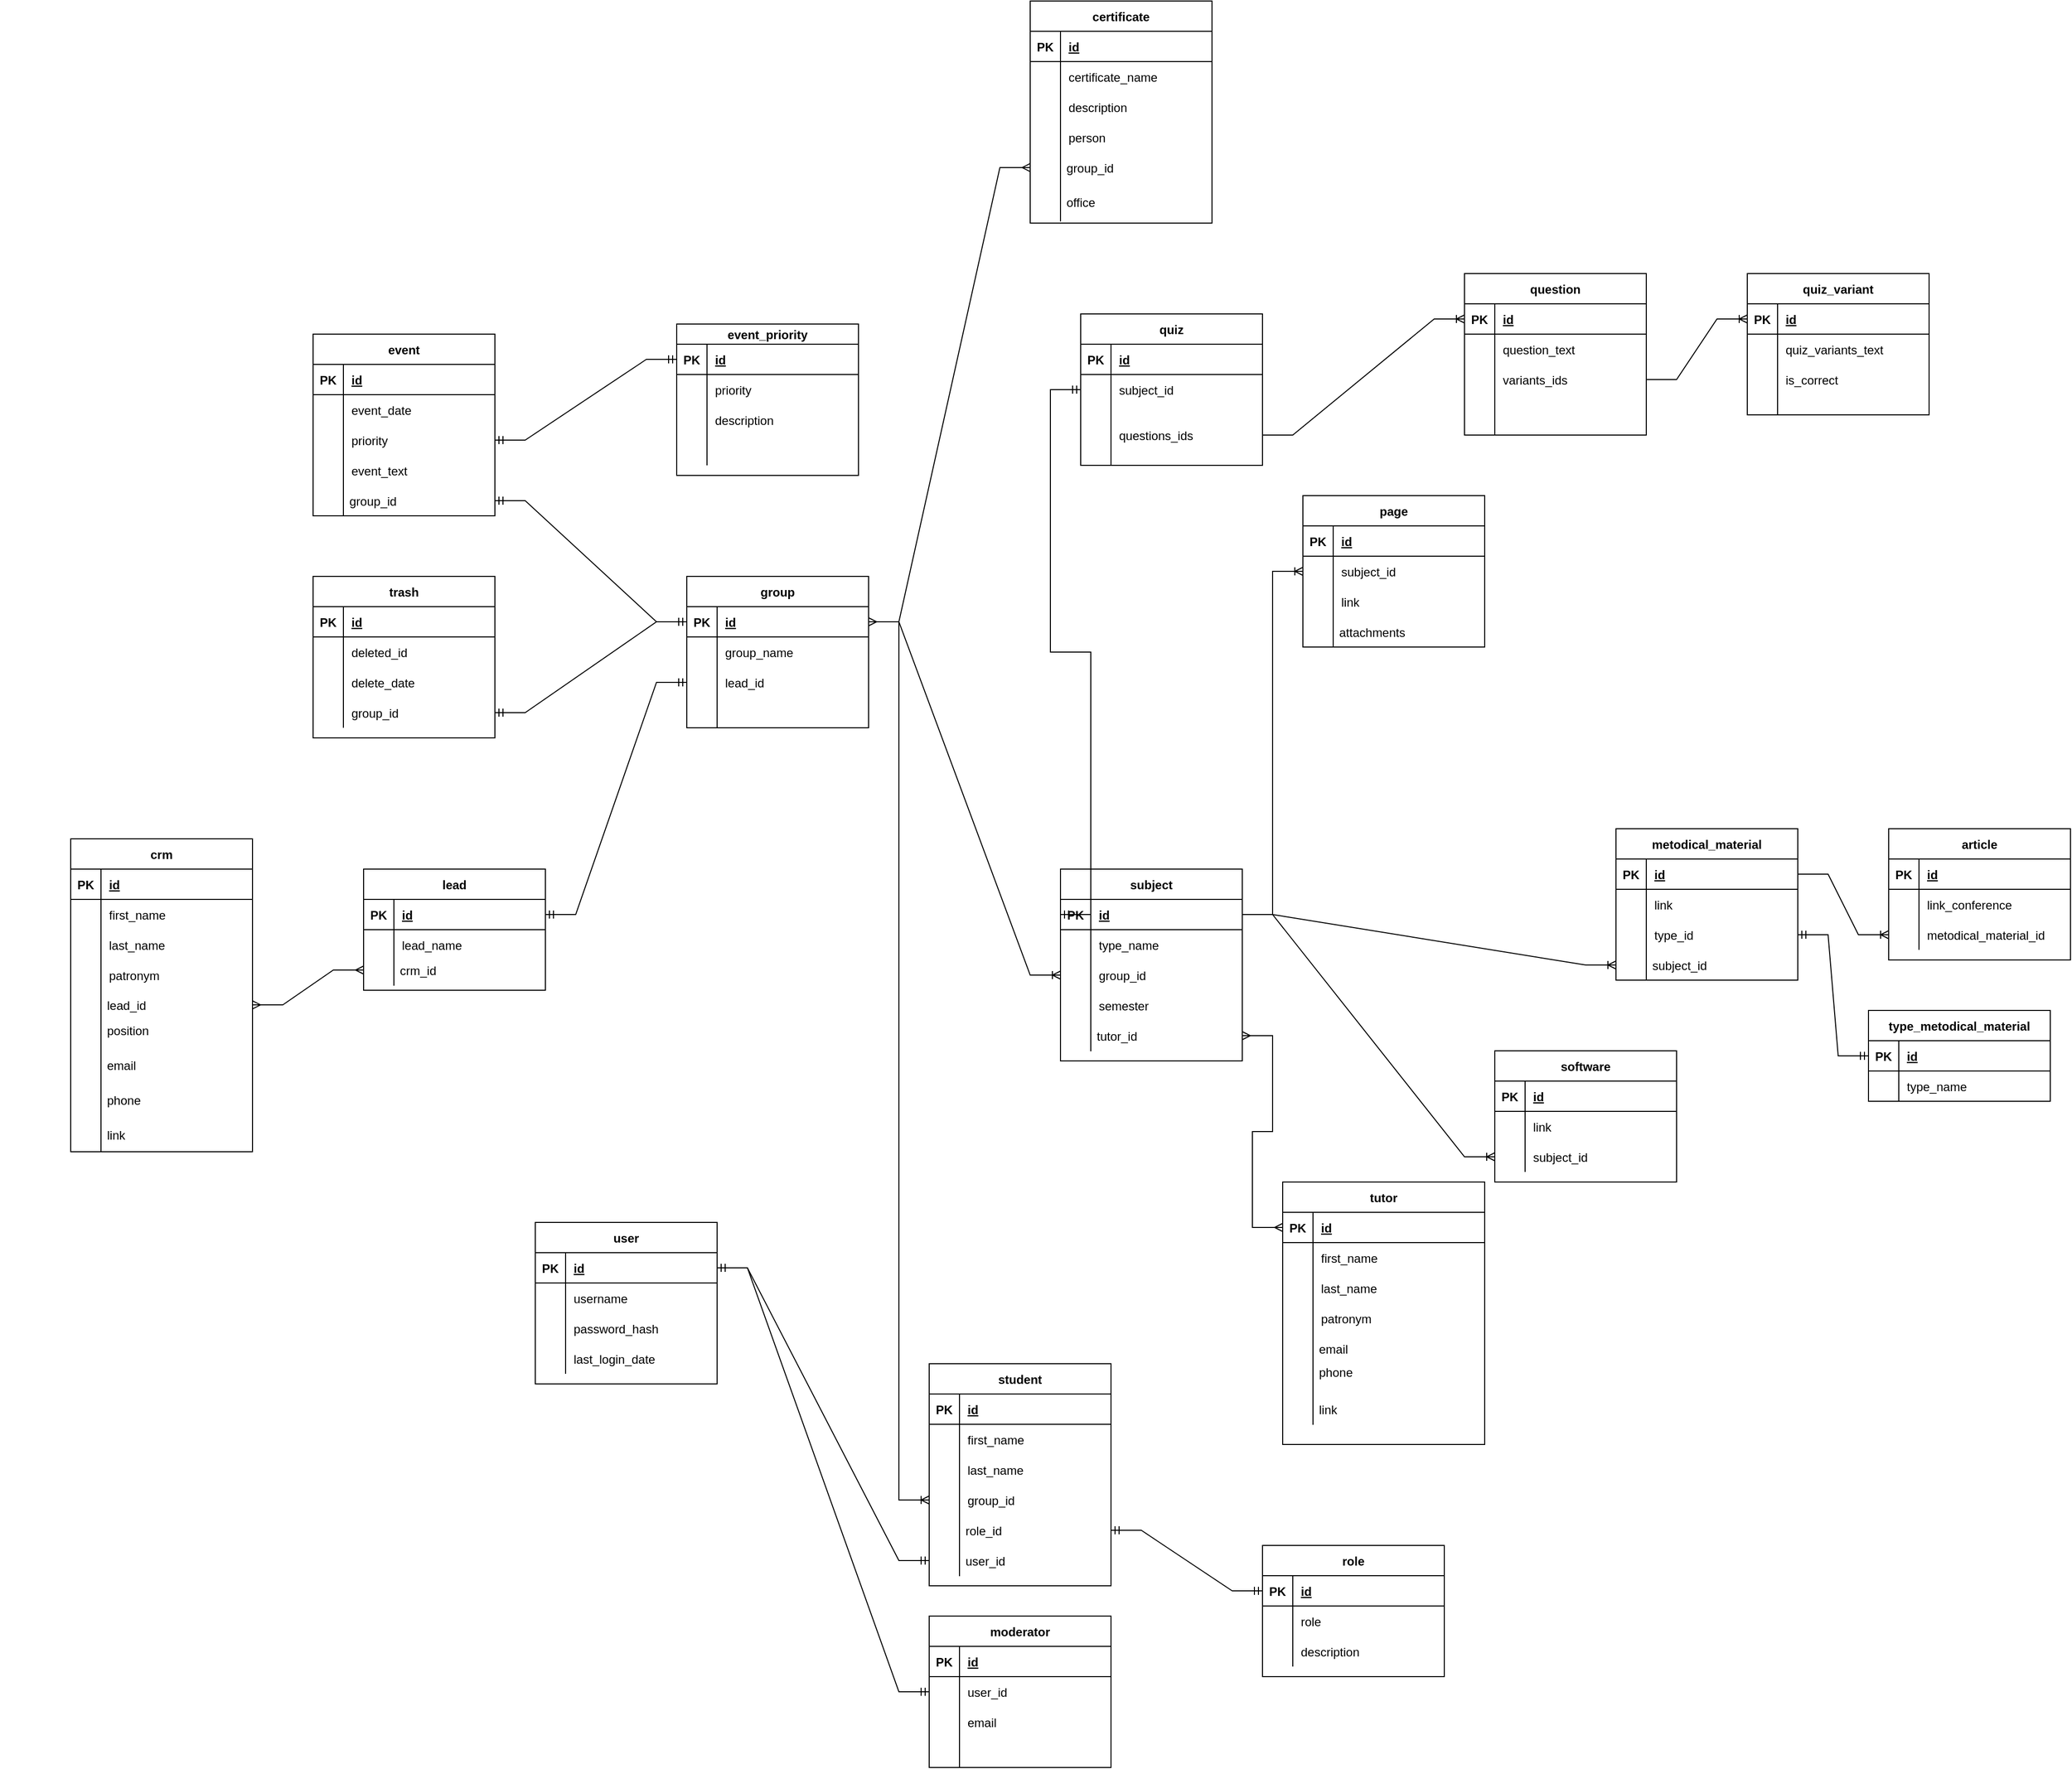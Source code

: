 <mxfile version="16.6.4" type="github">
  <diagram id="R2lEEEUBdFMjLlhIrx00" name="Page-1">
    <mxGraphModel dx="1153" dy="639" grid="1" gridSize="10" guides="1" tooltips="1" connect="1" arrows="1" fold="1" page="1" pageScale="1" pageWidth="3300" pageHeight="2339" math="0" shadow="0" extFonts="Permanent Marker^https://fonts.googleapis.com/css?family=Permanent+Marker">
      <root>
        <mxCell id="0" />
        <mxCell id="1" parent="0" />
        <mxCell id="g0dB4fThE9D3y6vZpoi5-1" value="quiz" style="shape=table;startSize=30;container=1;collapsible=1;childLayout=tableLayout;fixedRows=1;rowLines=0;fontStyle=1;align=center;resizeLast=1;" parent="1" vertex="1">
          <mxGeometry x="1450" y="500" width="180" height="150" as="geometry" />
        </mxCell>
        <mxCell id="g0dB4fThE9D3y6vZpoi5-2" value="" style="shape=tableRow;horizontal=0;startSize=0;swimlaneHead=0;swimlaneBody=0;fillColor=none;collapsible=0;dropTarget=0;points=[[0,0.5],[1,0.5]];portConstraint=eastwest;top=0;left=0;right=0;bottom=1;" parent="g0dB4fThE9D3y6vZpoi5-1" vertex="1">
          <mxGeometry y="30" width="180" height="30" as="geometry" />
        </mxCell>
        <mxCell id="g0dB4fThE9D3y6vZpoi5-3" value="PK" style="shape=partialRectangle;connectable=0;fillColor=none;top=0;left=0;bottom=0;right=0;fontStyle=1;overflow=hidden;" parent="g0dB4fThE9D3y6vZpoi5-2" vertex="1">
          <mxGeometry width="30" height="30" as="geometry">
            <mxRectangle width="30" height="30" as="alternateBounds" />
          </mxGeometry>
        </mxCell>
        <mxCell id="g0dB4fThE9D3y6vZpoi5-4" value="id" style="shape=partialRectangle;connectable=0;fillColor=none;top=0;left=0;bottom=0;right=0;align=left;spacingLeft=6;fontStyle=5;overflow=hidden;" parent="g0dB4fThE9D3y6vZpoi5-2" vertex="1">
          <mxGeometry x="30" width="150" height="30" as="geometry">
            <mxRectangle width="150" height="30" as="alternateBounds" />
          </mxGeometry>
        </mxCell>
        <mxCell id="g0dB4fThE9D3y6vZpoi5-5" value="" style="shape=tableRow;horizontal=0;startSize=0;swimlaneHead=0;swimlaneBody=0;fillColor=none;collapsible=0;dropTarget=0;points=[[0,0.5],[1,0.5]];portConstraint=eastwest;top=0;left=0;right=0;bottom=0;" parent="g0dB4fThE9D3y6vZpoi5-1" vertex="1">
          <mxGeometry y="60" width="180" height="30" as="geometry" />
        </mxCell>
        <mxCell id="g0dB4fThE9D3y6vZpoi5-6" value="" style="shape=partialRectangle;connectable=0;fillColor=none;top=0;left=0;bottom=0;right=0;editable=1;overflow=hidden;" parent="g0dB4fThE9D3y6vZpoi5-5" vertex="1">
          <mxGeometry width="30" height="30" as="geometry">
            <mxRectangle width="30" height="30" as="alternateBounds" />
          </mxGeometry>
        </mxCell>
        <mxCell id="g0dB4fThE9D3y6vZpoi5-7" value="subject_id" style="shape=partialRectangle;connectable=0;fillColor=none;top=0;left=0;bottom=0;right=0;align=left;spacingLeft=6;overflow=hidden;" parent="g0dB4fThE9D3y6vZpoi5-5" vertex="1">
          <mxGeometry x="30" width="150" height="30" as="geometry">
            <mxRectangle width="150" height="30" as="alternateBounds" />
          </mxGeometry>
        </mxCell>
        <mxCell id="g0dB4fThE9D3y6vZpoi5-11" value="" style="shape=tableRow;horizontal=0;startSize=0;swimlaneHead=0;swimlaneBody=0;fillColor=none;collapsible=0;dropTarget=0;points=[[0,0.5],[1,0.5]];portConstraint=eastwest;top=0;left=0;right=0;bottom=0;" parent="g0dB4fThE9D3y6vZpoi5-1" vertex="1">
          <mxGeometry y="90" width="180" height="60" as="geometry" />
        </mxCell>
        <mxCell id="g0dB4fThE9D3y6vZpoi5-12" value="" style="shape=partialRectangle;connectable=0;fillColor=none;top=0;left=0;bottom=0;right=0;editable=1;overflow=hidden;" parent="g0dB4fThE9D3y6vZpoi5-11" vertex="1">
          <mxGeometry width="30" height="60" as="geometry">
            <mxRectangle width="30" height="60" as="alternateBounds" />
          </mxGeometry>
        </mxCell>
        <mxCell id="g0dB4fThE9D3y6vZpoi5-13" value="questions_ids" style="shape=partialRectangle;connectable=0;fillColor=none;top=0;left=0;bottom=0;right=0;align=left;spacingLeft=6;overflow=hidden;" parent="g0dB4fThE9D3y6vZpoi5-11" vertex="1">
          <mxGeometry x="30" width="150" height="60" as="geometry">
            <mxRectangle width="150" height="60" as="alternateBounds" />
          </mxGeometry>
        </mxCell>
        <mxCell id="g0dB4fThE9D3y6vZpoi5-15" value="quiz_variant" style="shape=table;startSize=30;container=1;collapsible=1;childLayout=tableLayout;fixedRows=1;rowLines=0;fontStyle=1;align=center;resizeLast=1;" parent="1" vertex="1">
          <mxGeometry x="2110" y="460" width="180" height="140" as="geometry" />
        </mxCell>
        <mxCell id="g0dB4fThE9D3y6vZpoi5-16" value="" style="shape=tableRow;horizontal=0;startSize=0;swimlaneHead=0;swimlaneBody=0;fillColor=none;collapsible=0;dropTarget=0;points=[[0,0.5],[1,0.5]];portConstraint=eastwest;top=0;left=0;right=0;bottom=1;" parent="g0dB4fThE9D3y6vZpoi5-15" vertex="1">
          <mxGeometry y="30" width="180" height="30" as="geometry" />
        </mxCell>
        <mxCell id="g0dB4fThE9D3y6vZpoi5-17" value="PK" style="shape=partialRectangle;connectable=0;fillColor=none;top=0;left=0;bottom=0;right=0;fontStyle=1;overflow=hidden;" parent="g0dB4fThE9D3y6vZpoi5-16" vertex="1">
          <mxGeometry width="30" height="30" as="geometry">
            <mxRectangle width="30" height="30" as="alternateBounds" />
          </mxGeometry>
        </mxCell>
        <mxCell id="g0dB4fThE9D3y6vZpoi5-18" value="id" style="shape=partialRectangle;connectable=0;fillColor=none;top=0;left=0;bottom=0;right=0;align=left;spacingLeft=6;fontStyle=5;overflow=hidden;" parent="g0dB4fThE9D3y6vZpoi5-16" vertex="1">
          <mxGeometry x="30" width="150" height="30" as="geometry">
            <mxRectangle width="150" height="30" as="alternateBounds" />
          </mxGeometry>
        </mxCell>
        <mxCell id="g0dB4fThE9D3y6vZpoi5-19" value="" style="shape=tableRow;horizontal=0;startSize=0;swimlaneHead=0;swimlaneBody=0;fillColor=none;collapsible=0;dropTarget=0;points=[[0,0.5],[1,0.5]];portConstraint=eastwest;top=0;left=0;right=0;bottom=0;" parent="g0dB4fThE9D3y6vZpoi5-15" vertex="1">
          <mxGeometry y="60" width="180" height="30" as="geometry" />
        </mxCell>
        <mxCell id="g0dB4fThE9D3y6vZpoi5-20" value="" style="shape=partialRectangle;connectable=0;fillColor=none;top=0;left=0;bottom=0;right=0;editable=1;overflow=hidden;" parent="g0dB4fThE9D3y6vZpoi5-19" vertex="1">
          <mxGeometry width="30" height="30" as="geometry">
            <mxRectangle width="30" height="30" as="alternateBounds" />
          </mxGeometry>
        </mxCell>
        <mxCell id="g0dB4fThE9D3y6vZpoi5-21" value="quiz_variants_text" style="shape=partialRectangle;connectable=0;fillColor=none;top=0;left=0;bottom=0;right=0;align=left;spacingLeft=6;overflow=hidden;" parent="g0dB4fThE9D3y6vZpoi5-19" vertex="1">
          <mxGeometry x="30" width="150" height="30" as="geometry">
            <mxRectangle width="150" height="30" as="alternateBounds" />
          </mxGeometry>
        </mxCell>
        <mxCell id="g0dB4fThE9D3y6vZpoi5-22" value="" style="shape=tableRow;horizontal=0;startSize=0;swimlaneHead=0;swimlaneBody=0;fillColor=none;collapsible=0;dropTarget=0;points=[[0,0.5],[1,0.5]];portConstraint=eastwest;top=0;left=0;right=0;bottom=0;" parent="g0dB4fThE9D3y6vZpoi5-15" vertex="1">
          <mxGeometry y="90" width="180" height="30" as="geometry" />
        </mxCell>
        <mxCell id="g0dB4fThE9D3y6vZpoi5-23" value="" style="shape=partialRectangle;connectable=0;fillColor=none;top=0;left=0;bottom=0;right=0;editable=1;overflow=hidden;" parent="g0dB4fThE9D3y6vZpoi5-22" vertex="1">
          <mxGeometry width="30" height="30" as="geometry">
            <mxRectangle width="30" height="30" as="alternateBounds" />
          </mxGeometry>
        </mxCell>
        <mxCell id="g0dB4fThE9D3y6vZpoi5-24" value="is_correct" style="shape=partialRectangle;connectable=0;fillColor=none;top=0;left=0;bottom=0;right=0;align=left;spacingLeft=6;overflow=hidden;" parent="g0dB4fThE9D3y6vZpoi5-22" vertex="1">
          <mxGeometry x="30" width="150" height="30" as="geometry">
            <mxRectangle width="150" height="30" as="alternateBounds" />
          </mxGeometry>
        </mxCell>
        <mxCell id="g0dB4fThE9D3y6vZpoi5-25" value="" style="shape=tableRow;horizontal=0;startSize=0;swimlaneHead=0;swimlaneBody=0;fillColor=none;collapsible=0;dropTarget=0;points=[[0,0.5],[1,0.5]];portConstraint=eastwest;top=0;left=0;right=0;bottom=0;" parent="g0dB4fThE9D3y6vZpoi5-15" vertex="1">
          <mxGeometry y="120" width="180" height="20" as="geometry" />
        </mxCell>
        <mxCell id="g0dB4fThE9D3y6vZpoi5-26" value="" style="shape=partialRectangle;connectable=0;fillColor=none;top=0;left=0;bottom=0;right=0;editable=1;overflow=hidden;" parent="g0dB4fThE9D3y6vZpoi5-25" vertex="1">
          <mxGeometry width="30" height="20" as="geometry">
            <mxRectangle width="30" height="20" as="alternateBounds" />
          </mxGeometry>
        </mxCell>
        <mxCell id="g0dB4fThE9D3y6vZpoi5-27" value="" style="shape=partialRectangle;connectable=0;fillColor=none;top=0;left=0;bottom=0;right=0;align=left;spacingLeft=6;overflow=hidden;" parent="g0dB4fThE9D3y6vZpoi5-25" vertex="1">
          <mxGeometry x="30" width="150" height="20" as="geometry">
            <mxRectangle width="150" height="20" as="alternateBounds" />
          </mxGeometry>
        </mxCell>
        <mxCell id="g0dB4fThE9D3y6vZpoi5-28" value="question" style="shape=table;startSize=30;container=1;collapsible=1;childLayout=tableLayout;fixedRows=1;rowLines=0;fontStyle=1;align=center;resizeLast=1;" parent="1" vertex="1">
          <mxGeometry x="1830" y="460" width="180" height="160" as="geometry" />
        </mxCell>
        <mxCell id="g0dB4fThE9D3y6vZpoi5-29" value="" style="shape=tableRow;horizontal=0;startSize=0;swimlaneHead=0;swimlaneBody=0;fillColor=none;collapsible=0;dropTarget=0;points=[[0,0.5],[1,0.5]];portConstraint=eastwest;top=0;left=0;right=0;bottom=1;" parent="g0dB4fThE9D3y6vZpoi5-28" vertex="1">
          <mxGeometry y="30" width="180" height="30" as="geometry" />
        </mxCell>
        <mxCell id="g0dB4fThE9D3y6vZpoi5-30" value="PK" style="shape=partialRectangle;connectable=0;fillColor=none;top=0;left=0;bottom=0;right=0;fontStyle=1;overflow=hidden;" parent="g0dB4fThE9D3y6vZpoi5-29" vertex="1">
          <mxGeometry width="30" height="30" as="geometry">
            <mxRectangle width="30" height="30" as="alternateBounds" />
          </mxGeometry>
        </mxCell>
        <mxCell id="g0dB4fThE9D3y6vZpoi5-31" value="id" style="shape=partialRectangle;connectable=0;fillColor=none;top=0;left=0;bottom=0;right=0;align=left;spacingLeft=6;fontStyle=5;overflow=hidden;" parent="g0dB4fThE9D3y6vZpoi5-29" vertex="1">
          <mxGeometry x="30" width="150" height="30" as="geometry">
            <mxRectangle width="150" height="30" as="alternateBounds" />
          </mxGeometry>
        </mxCell>
        <mxCell id="g0dB4fThE9D3y6vZpoi5-32" value="" style="shape=tableRow;horizontal=0;startSize=0;swimlaneHead=0;swimlaneBody=0;fillColor=none;collapsible=0;dropTarget=0;points=[[0,0.5],[1,0.5]];portConstraint=eastwest;top=0;left=0;right=0;bottom=0;" parent="g0dB4fThE9D3y6vZpoi5-28" vertex="1">
          <mxGeometry y="60" width="180" height="30" as="geometry" />
        </mxCell>
        <mxCell id="g0dB4fThE9D3y6vZpoi5-33" value="" style="shape=partialRectangle;connectable=0;fillColor=none;top=0;left=0;bottom=0;right=0;editable=1;overflow=hidden;" parent="g0dB4fThE9D3y6vZpoi5-32" vertex="1">
          <mxGeometry width="30" height="30" as="geometry">
            <mxRectangle width="30" height="30" as="alternateBounds" />
          </mxGeometry>
        </mxCell>
        <mxCell id="g0dB4fThE9D3y6vZpoi5-34" value="question_text" style="shape=partialRectangle;connectable=0;fillColor=none;top=0;left=0;bottom=0;right=0;align=left;spacingLeft=6;overflow=hidden;" parent="g0dB4fThE9D3y6vZpoi5-32" vertex="1">
          <mxGeometry x="30" width="150" height="30" as="geometry">
            <mxRectangle width="150" height="30" as="alternateBounds" />
          </mxGeometry>
        </mxCell>
        <mxCell id="g0dB4fThE9D3y6vZpoi5-35" value="" style="shape=tableRow;horizontal=0;startSize=0;swimlaneHead=0;swimlaneBody=0;fillColor=none;collapsible=0;dropTarget=0;points=[[0,0.5],[1,0.5]];portConstraint=eastwest;top=0;left=0;right=0;bottom=0;" parent="g0dB4fThE9D3y6vZpoi5-28" vertex="1">
          <mxGeometry y="90" width="180" height="30" as="geometry" />
        </mxCell>
        <mxCell id="g0dB4fThE9D3y6vZpoi5-36" value="" style="shape=partialRectangle;connectable=0;fillColor=none;top=0;left=0;bottom=0;right=0;editable=1;overflow=hidden;" parent="g0dB4fThE9D3y6vZpoi5-35" vertex="1">
          <mxGeometry width="30" height="30" as="geometry">
            <mxRectangle width="30" height="30" as="alternateBounds" />
          </mxGeometry>
        </mxCell>
        <mxCell id="g0dB4fThE9D3y6vZpoi5-37" value="variants_ids" style="shape=partialRectangle;connectable=0;fillColor=none;top=0;left=0;bottom=0;right=0;align=left;spacingLeft=6;overflow=hidden;" parent="g0dB4fThE9D3y6vZpoi5-35" vertex="1">
          <mxGeometry x="30" width="150" height="30" as="geometry">
            <mxRectangle width="150" height="30" as="alternateBounds" />
          </mxGeometry>
        </mxCell>
        <mxCell id="g0dB4fThE9D3y6vZpoi5-38" value="" style="shape=tableRow;horizontal=0;startSize=0;swimlaneHead=0;swimlaneBody=0;fillColor=none;collapsible=0;dropTarget=0;points=[[0,0.5],[1,0.5]];portConstraint=eastwest;top=0;left=0;right=0;bottom=0;" parent="g0dB4fThE9D3y6vZpoi5-28" vertex="1">
          <mxGeometry y="120" width="180" height="40" as="geometry" />
        </mxCell>
        <mxCell id="g0dB4fThE9D3y6vZpoi5-39" value="" style="shape=partialRectangle;connectable=0;fillColor=none;top=0;left=0;bottom=0;right=0;editable=1;overflow=hidden;" parent="g0dB4fThE9D3y6vZpoi5-38" vertex="1">
          <mxGeometry width="30" height="40" as="geometry">
            <mxRectangle width="30" height="40" as="alternateBounds" />
          </mxGeometry>
        </mxCell>
        <mxCell id="g0dB4fThE9D3y6vZpoi5-40" value="" style="shape=partialRectangle;connectable=0;fillColor=none;top=0;left=0;bottom=0;right=0;align=left;spacingLeft=6;overflow=hidden;" parent="g0dB4fThE9D3y6vZpoi5-38" vertex="1">
          <mxGeometry x="30" width="150" height="40" as="geometry">
            <mxRectangle width="150" height="40" as="alternateBounds" />
          </mxGeometry>
        </mxCell>
        <mxCell id="g0dB4fThE9D3y6vZpoi5-41" value="trash" style="shape=table;startSize=30;container=1;collapsible=1;childLayout=tableLayout;fixedRows=1;rowLines=0;fontStyle=1;align=center;resizeLast=1;" parent="1" vertex="1">
          <mxGeometry x="690" y="760" width="180" height="160" as="geometry" />
        </mxCell>
        <mxCell id="g0dB4fThE9D3y6vZpoi5-42" value="" style="shape=tableRow;horizontal=0;startSize=0;swimlaneHead=0;swimlaneBody=0;fillColor=none;collapsible=0;dropTarget=0;points=[[0,0.5],[1,0.5]];portConstraint=eastwest;top=0;left=0;right=0;bottom=1;" parent="g0dB4fThE9D3y6vZpoi5-41" vertex="1">
          <mxGeometry y="30" width="180" height="30" as="geometry" />
        </mxCell>
        <mxCell id="g0dB4fThE9D3y6vZpoi5-43" value="PK" style="shape=partialRectangle;connectable=0;fillColor=none;top=0;left=0;bottom=0;right=0;fontStyle=1;overflow=hidden;" parent="g0dB4fThE9D3y6vZpoi5-42" vertex="1">
          <mxGeometry width="30" height="30" as="geometry">
            <mxRectangle width="30" height="30" as="alternateBounds" />
          </mxGeometry>
        </mxCell>
        <mxCell id="g0dB4fThE9D3y6vZpoi5-44" value="id" style="shape=partialRectangle;connectable=0;fillColor=none;top=0;left=0;bottom=0;right=0;align=left;spacingLeft=6;fontStyle=5;overflow=hidden;" parent="g0dB4fThE9D3y6vZpoi5-42" vertex="1">
          <mxGeometry x="30" width="150" height="30" as="geometry">
            <mxRectangle width="150" height="30" as="alternateBounds" />
          </mxGeometry>
        </mxCell>
        <mxCell id="g0dB4fThE9D3y6vZpoi5-45" value="" style="shape=tableRow;horizontal=0;startSize=0;swimlaneHead=0;swimlaneBody=0;fillColor=none;collapsible=0;dropTarget=0;points=[[0,0.5],[1,0.5]];portConstraint=eastwest;top=0;left=0;right=0;bottom=0;" parent="g0dB4fThE9D3y6vZpoi5-41" vertex="1">
          <mxGeometry y="60" width="180" height="30" as="geometry" />
        </mxCell>
        <mxCell id="g0dB4fThE9D3y6vZpoi5-46" value="" style="shape=partialRectangle;connectable=0;fillColor=none;top=0;left=0;bottom=0;right=0;editable=1;overflow=hidden;" parent="g0dB4fThE9D3y6vZpoi5-45" vertex="1">
          <mxGeometry width="30" height="30" as="geometry">
            <mxRectangle width="30" height="30" as="alternateBounds" />
          </mxGeometry>
        </mxCell>
        <mxCell id="g0dB4fThE9D3y6vZpoi5-47" value="deleted_id" style="shape=partialRectangle;connectable=0;fillColor=none;top=0;left=0;bottom=0;right=0;align=left;spacingLeft=6;overflow=hidden;" parent="g0dB4fThE9D3y6vZpoi5-45" vertex="1">
          <mxGeometry x="30" width="150" height="30" as="geometry">
            <mxRectangle width="150" height="30" as="alternateBounds" />
          </mxGeometry>
        </mxCell>
        <mxCell id="g0dB4fThE9D3y6vZpoi5-48" value="" style="shape=tableRow;horizontal=0;startSize=0;swimlaneHead=0;swimlaneBody=0;fillColor=none;collapsible=0;dropTarget=0;points=[[0,0.5],[1,0.5]];portConstraint=eastwest;top=0;left=0;right=0;bottom=0;" parent="g0dB4fThE9D3y6vZpoi5-41" vertex="1">
          <mxGeometry y="90" width="180" height="30" as="geometry" />
        </mxCell>
        <mxCell id="g0dB4fThE9D3y6vZpoi5-49" value="" style="shape=partialRectangle;connectable=0;fillColor=none;top=0;left=0;bottom=0;right=0;editable=1;overflow=hidden;" parent="g0dB4fThE9D3y6vZpoi5-48" vertex="1">
          <mxGeometry width="30" height="30" as="geometry">
            <mxRectangle width="30" height="30" as="alternateBounds" />
          </mxGeometry>
        </mxCell>
        <mxCell id="g0dB4fThE9D3y6vZpoi5-50" value="delete_date" style="shape=partialRectangle;connectable=0;fillColor=none;top=0;left=0;bottom=0;right=0;align=left;spacingLeft=6;overflow=hidden;" parent="g0dB4fThE9D3y6vZpoi5-48" vertex="1">
          <mxGeometry x="30" width="150" height="30" as="geometry">
            <mxRectangle width="150" height="30" as="alternateBounds" />
          </mxGeometry>
        </mxCell>
        <mxCell id="g0dB4fThE9D3y6vZpoi5-51" value="" style="shape=tableRow;horizontal=0;startSize=0;swimlaneHead=0;swimlaneBody=0;fillColor=none;collapsible=0;dropTarget=0;points=[[0,0.5],[1,0.5]];portConstraint=eastwest;top=0;left=0;right=0;bottom=0;" parent="g0dB4fThE9D3y6vZpoi5-41" vertex="1">
          <mxGeometry y="120" width="180" height="30" as="geometry" />
        </mxCell>
        <mxCell id="g0dB4fThE9D3y6vZpoi5-52" value="" style="shape=partialRectangle;connectable=0;fillColor=none;top=0;left=0;bottom=0;right=0;editable=1;overflow=hidden;" parent="g0dB4fThE9D3y6vZpoi5-51" vertex="1">
          <mxGeometry width="30" height="30" as="geometry">
            <mxRectangle width="30" height="30" as="alternateBounds" />
          </mxGeometry>
        </mxCell>
        <mxCell id="g0dB4fThE9D3y6vZpoi5-53" value="group_id" style="shape=partialRectangle;connectable=0;fillColor=none;top=0;left=0;bottom=0;right=0;align=left;spacingLeft=6;overflow=hidden;" parent="g0dB4fThE9D3y6vZpoi5-51" vertex="1">
          <mxGeometry x="30" width="150" height="30" as="geometry">
            <mxRectangle width="150" height="30" as="alternateBounds" />
          </mxGeometry>
        </mxCell>
        <mxCell id="2jKcjm-qkLe9Er315lRe-52" value="type_metodical_material" style="shape=table;startSize=30;container=1;collapsible=1;childLayout=tableLayout;fixedRows=1;rowLines=0;fontStyle=1;align=center;resizeLast=1;" parent="1" vertex="1">
          <mxGeometry x="2230" y="1190" width="180" height="90" as="geometry" />
        </mxCell>
        <mxCell id="2jKcjm-qkLe9Er315lRe-53" value="" style="shape=tableRow;horizontal=0;startSize=0;swimlaneHead=0;swimlaneBody=0;fillColor=none;collapsible=0;dropTarget=0;points=[[0,0.5],[1,0.5]];portConstraint=eastwest;top=0;left=0;right=0;bottom=1;" parent="2jKcjm-qkLe9Er315lRe-52" vertex="1">
          <mxGeometry y="30" width="180" height="30" as="geometry" />
        </mxCell>
        <mxCell id="2jKcjm-qkLe9Er315lRe-54" value="PK" style="shape=partialRectangle;connectable=0;fillColor=none;top=0;left=0;bottom=0;right=0;fontStyle=1;overflow=hidden;" parent="2jKcjm-qkLe9Er315lRe-53" vertex="1">
          <mxGeometry width="30" height="30" as="geometry">
            <mxRectangle width="30" height="30" as="alternateBounds" />
          </mxGeometry>
        </mxCell>
        <mxCell id="2jKcjm-qkLe9Er315lRe-55" value="id" style="shape=partialRectangle;connectable=0;fillColor=none;top=0;left=0;bottom=0;right=0;align=left;spacingLeft=6;fontStyle=5;overflow=hidden;" parent="2jKcjm-qkLe9Er315lRe-53" vertex="1">
          <mxGeometry x="30" width="150" height="30" as="geometry">
            <mxRectangle width="150" height="30" as="alternateBounds" />
          </mxGeometry>
        </mxCell>
        <mxCell id="2jKcjm-qkLe9Er315lRe-56" value="" style="shape=tableRow;horizontal=0;startSize=0;swimlaneHead=0;swimlaneBody=0;fillColor=none;collapsible=0;dropTarget=0;points=[[0,0.5],[1,0.5]];portConstraint=eastwest;top=0;left=0;right=0;bottom=0;" parent="2jKcjm-qkLe9Er315lRe-52" vertex="1">
          <mxGeometry y="60" width="180" height="30" as="geometry" />
        </mxCell>
        <mxCell id="2jKcjm-qkLe9Er315lRe-57" value="" style="shape=partialRectangle;connectable=0;fillColor=none;top=0;left=0;bottom=0;right=0;editable=1;overflow=hidden;" parent="2jKcjm-qkLe9Er315lRe-56" vertex="1">
          <mxGeometry width="30" height="30" as="geometry">
            <mxRectangle width="30" height="30" as="alternateBounds" />
          </mxGeometry>
        </mxCell>
        <mxCell id="2jKcjm-qkLe9Er315lRe-58" value="type_name" style="shape=partialRectangle;connectable=0;fillColor=none;top=0;left=0;bottom=0;right=0;align=left;spacingLeft=6;overflow=hidden;" parent="2jKcjm-qkLe9Er315lRe-56" vertex="1">
          <mxGeometry x="30" width="150" height="30" as="geometry">
            <mxRectangle width="150" height="30" as="alternateBounds" />
          </mxGeometry>
        </mxCell>
        <mxCell id="g0dB4fThE9D3y6vZpoi5-67" value="event_priority" style="shape=table;startSize=20;container=1;collapsible=1;childLayout=tableLayout;fixedRows=1;rowLines=0;fontStyle=1;align=center;resizeLast=1;" parent="1" vertex="1">
          <mxGeometry x="1050" y="510" width="180" height="150" as="geometry" />
        </mxCell>
        <mxCell id="g0dB4fThE9D3y6vZpoi5-68" value="" style="shape=tableRow;horizontal=0;startSize=0;swimlaneHead=0;swimlaneBody=0;fillColor=none;collapsible=0;dropTarget=0;points=[[0,0.5],[1,0.5]];portConstraint=eastwest;top=0;left=0;right=0;bottom=1;" parent="g0dB4fThE9D3y6vZpoi5-67" vertex="1">
          <mxGeometry y="20" width="180" height="30" as="geometry" />
        </mxCell>
        <mxCell id="g0dB4fThE9D3y6vZpoi5-69" value="PK" style="shape=partialRectangle;connectable=0;fillColor=none;top=0;left=0;bottom=0;right=0;fontStyle=1;overflow=hidden;" parent="g0dB4fThE9D3y6vZpoi5-68" vertex="1">
          <mxGeometry width="30" height="30" as="geometry">
            <mxRectangle width="30" height="30" as="alternateBounds" />
          </mxGeometry>
        </mxCell>
        <mxCell id="g0dB4fThE9D3y6vZpoi5-70" value="id" style="shape=partialRectangle;connectable=0;fillColor=none;top=0;left=0;bottom=0;right=0;align=left;spacingLeft=6;fontStyle=5;overflow=hidden;" parent="g0dB4fThE9D3y6vZpoi5-68" vertex="1">
          <mxGeometry x="30" width="150" height="30" as="geometry">
            <mxRectangle width="150" height="30" as="alternateBounds" />
          </mxGeometry>
        </mxCell>
        <mxCell id="g0dB4fThE9D3y6vZpoi5-71" value="" style="shape=tableRow;horizontal=0;startSize=0;swimlaneHead=0;swimlaneBody=0;fillColor=none;collapsible=0;dropTarget=0;points=[[0,0.5],[1,0.5]];portConstraint=eastwest;top=0;left=0;right=0;bottom=0;" parent="g0dB4fThE9D3y6vZpoi5-67" vertex="1">
          <mxGeometry y="50" width="180" height="30" as="geometry" />
        </mxCell>
        <mxCell id="g0dB4fThE9D3y6vZpoi5-72" value="" style="shape=partialRectangle;connectable=0;fillColor=none;top=0;left=0;bottom=0;right=0;editable=1;overflow=hidden;" parent="g0dB4fThE9D3y6vZpoi5-71" vertex="1">
          <mxGeometry width="30" height="30" as="geometry">
            <mxRectangle width="30" height="30" as="alternateBounds" />
          </mxGeometry>
        </mxCell>
        <mxCell id="g0dB4fThE9D3y6vZpoi5-73" value="priority" style="shape=partialRectangle;connectable=0;fillColor=none;top=0;left=0;bottom=0;right=0;align=left;spacingLeft=6;overflow=hidden;" parent="g0dB4fThE9D3y6vZpoi5-71" vertex="1">
          <mxGeometry x="30" width="150" height="30" as="geometry">
            <mxRectangle width="150" height="30" as="alternateBounds" />
          </mxGeometry>
        </mxCell>
        <mxCell id="g0dB4fThE9D3y6vZpoi5-74" value="" style="shape=tableRow;horizontal=0;startSize=0;swimlaneHead=0;swimlaneBody=0;fillColor=none;collapsible=0;dropTarget=0;points=[[0,0.5],[1,0.5]];portConstraint=eastwest;top=0;left=0;right=0;bottom=0;" parent="g0dB4fThE9D3y6vZpoi5-67" vertex="1">
          <mxGeometry y="80" width="180" height="30" as="geometry" />
        </mxCell>
        <mxCell id="g0dB4fThE9D3y6vZpoi5-75" value="" style="shape=partialRectangle;connectable=0;fillColor=none;top=0;left=0;bottom=0;right=0;editable=1;overflow=hidden;" parent="g0dB4fThE9D3y6vZpoi5-74" vertex="1">
          <mxGeometry width="30" height="30" as="geometry">
            <mxRectangle width="30" height="30" as="alternateBounds" />
          </mxGeometry>
        </mxCell>
        <mxCell id="g0dB4fThE9D3y6vZpoi5-76" value="description" style="shape=partialRectangle;connectable=0;fillColor=none;top=0;left=0;bottom=0;right=0;align=left;spacingLeft=6;overflow=hidden;" parent="g0dB4fThE9D3y6vZpoi5-74" vertex="1">
          <mxGeometry x="30" width="150" height="30" as="geometry">
            <mxRectangle width="150" height="30" as="alternateBounds" />
          </mxGeometry>
        </mxCell>
        <mxCell id="g0dB4fThE9D3y6vZpoi5-77" value="" style="shape=tableRow;horizontal=0;startSize=0;swimlaneHead=0;swimlaneBody=0;fillColor=none;collapsible=0;dropTarget=0;points=[[0,0.5],[1,0.5]];portConstraint=eastwest;top=0;left=0;right=0;bottom=0;" parent="g0dB4fThE9D3y6vZpoi5-67" vertex="1">
          <mxGeometry y="110" width="180" height="30" as="geometry" />
        </mxCell>
        <mxCell id="g0dB4fThE9D3y6vZpoi5-78" value="" style="shape=partialRectangle;connectable=0;fillColor=none;top=0;left=0;bottom=0;right=0;editable=1;overflow=hidden;" parent="g0dB4fThE9D3y6vZpoi5-77" vertex="1">
          <mxGeometry width="30" height="30" as="geometry">
            <mxRectangle width="30" height="30" as="alternateBounds" />
          </mxGeometry>
        </mxCell>
        <mxCell id="g0dB4fThE9D3y6vZpoi5-79" value="" style="shape=partialRectangle;connectable=0;fillColor=none;top=0;left=0;bottom=0;right=0;align=left;spacingLeft=6;overflow=hidden;" parent="g0dB4fThE9D3y6vZpoi5-77" vertex="1">
          <mxGeometry x="30" width="150" height="30" as="geometry">
            <mxRectangle width="150" height="30" as="alternateBounds" />
          </mxGeometry>
        </mxCell>
        <mxCell id="2jKcjm-qkLe9Er315lRe-79" value="software" style="shape=table;startSize=30;container=1;collapsible=1;childLayout=tableLayout;fixedRows=1;rowLines=0;fontStyle=1;align=center;resizeLast=1;" parent="1" vertex="1">
          <mxGeometry x="1860" y="1230" width="180" height="130" as="geometry" />
        </mxCell>
        <mxCell id="2jKcjm-qkLe9Er315lRe-80" value="" style="shape=tableRow;horizontal=0;startSize=0;swimlaneHead=0;swimlaneBody=0;fillColor=none;collapsible=0;dropTarget=0;points=[[0,0.5],[1,0.5]];portConstraint=eastwest;top=0;left=0;right=0;bottom=1;" parent="2jKcjm-qkLe9Er315lRe-79" vertex="1">
          <mxGeometry y="30" width="180" height="30" as="geometry" />
        </mxCell>
        <mxCell id="2jKcjm-qkLe9Er315lRe-81" value="PK" style="shape=partialRectangle;connectable=0;fillColor=none;top=0;left=0;bottom=0;right=0;fontStyle=1;overflow=hidden;" parent="2jKcjm-qkLe9Er315lRe-80" vertex="1">
          <mxGeometry width="30" height="30" as="geometry">
            <mxRectangle width="30" height="30" as="alternateBounds" />
          </mxGeometry>
        </mxCell>
        <mxCell id="2jKcjm-qkLe9Er315lRe-82" value="id" style="shape=partialRectangle;connectable=0;fillColor=none;top=0;left=0;bottom=0;right=0;align=left;spacingLeft=6;fontStyle=5;overflow=hidden;" parent="2jKcjm-qkLe9Er315lRe-80" vertex="1">
          <mxGeometry x="30" width="150" height="30" as="geometry">
            <mxRectangle width="150" height="30" as="alternateBounds" />
          </mxGeometry>
        </mxCell>
        <mxCell id="2jKcjm-qkLe9Er315lRe-83" value="" style="shape=tableRow;horizontal=0;startSize=0;swimlaneHead=0;swimlaneBody=0;fillColor=none;collapsible=0;dropTarget=0;points=[[0,0.5],[1,0.5]];portConstraint=eastwest;top=0;left=0;right=0;bottom=0;" parent="2jKcjm-qkLe9Er315lRe-79" vertex="1">
          <mxGeometry y="60" width="180" height="30" as="geometry" />
        </mxCell>
        <mxCell id="2jKcjm-qkLe9Er315lRe-84" value="" style="shape=partialRectangle;connectable=0;fillColor=none;top=0;left=0;bottom=0;right=0;editable=1;overflow=hidden;" parent="2jKcjm-qkLe9Er315lRe-83" vertex="1">
          <mxGeometry width="30" height="30" as="geometry">
            <mxRectangle width="30" height="30" as="alternateBounds" />
          </mxGeometry>
        </mxCell>
        <mxCell id="2jKcjm-qkLe9Er315lRe-85" value="link" style="shape=partialRectangle;connectable=0;fillColor=none;top=0;left=0;bottom=0;right=0;align=left;spacingLeft=6;overflow=hidden;" parent="2jKcjm-qkLe9Er315lRe-83" vertex="1">
          <mxGeometry x="30" width="150" height="30" as="geometry">
            <mxRectangle width="150" height="30" as="alternateBounds" />
          </mxGeometry>
        </mxCell>
        <mxCell id="2jKcjm-qkLe9Er315lRe-89" value="" style="shape=tableRow;horizontal=0;startSize=0;swimlaneHead=0;swimlaneBody=0;fillColor=none;collapsible=0;dropTarget=0;points=[[0,0.5],[1,0.5]];portConstraint=eastwest;top=0;left=0;right=0;bottom=0;" parent="2jKcjm-qkLe9Er315lRe-79" vertex="1">
          <mxGeometry y="90" width="180" height="30" as="geometry" />
        </mxCell>
        <mxCell id="2jKcjm-qkLe9Er315lRe-90" value="" style="shape=partialRectangle;connectable=0;fillColor=none;top=0;left=0;bottom=0;right=0;editable=1;overflow=hidden;" parent="2jKcjm-qkLe9Er315lRe-89" vertex="1">
          <mxGeometry width="30" height="30" as="geometry">
            <mxRectangle width="30" height="30" as="alternateBounds" />
          </mxGeometry>
        </mxCell>
        <mxCell id="2jKcjm-qkLe9Er315lRe-91" value="subject_id" style="shape=partialRectangle;connectable=0;fillColor=none;top=0;left=0;bottom=0;right=0;align=left;spacingLeft=6;overflow=hidden;" parent="2jKcjm-qkLe9Er315lRe-89" vertex="1">
          <mxGeometry x="30" width="150" height="30" as="geometry">
            <mxRectangle width="150" height="30" as="alternateBounds" />
          </mxGeometry>
        </mxCell>
        <mxCell id="2jKcjm-qkLe9Er315lRe-92" value="article" style="shape=table;startSize=30;container=1;collapsible=1;childLayout=tableLayout;fixedRows=1;rowLines=0;fontStyle=1;align=center;resizeLast=1;" parent="1" vertex="1">
          <mxGeometry x="2250" y="1010" width="180" height="130" as="geometry" />
        </mxCell>
        <mxCell id="2jKcjm-qkLe9Er315lRe-93" value="" style="shape=tableRow;horizontal=0;startSize=0;swimlaneHead=0;swimlaneBody=0;fillColor=none;collapsible=0;dropTarget=0;points=[[0,0.5],[1,0.5]];portConstraint=eastwest;top=0;left=0;right=0;bottom=1;" parent="2jKcjm-qkLe9Er315lRe-92" vertex="1">
          <mxGeometry y="30" width="180" height="30" as="geometry" />
        </mxCell>
        <mxCell id="2jKcjm-qkLe9Er315lRe-94" value="PK" style="shape=partialRectangle;connectable=0;fillColor=none;top=0;left=0;bottom=0;right=0;fontStyle=1;overflow=hidden;" parent="2jKcjm-qkLe9Er315lRe-93" vertex="1">
          <mxGeometry width="30" height="30" as="geometry">
            <mxRectangle width="30" height="30" as="alternateBounds" />
          </mxGeometry>
        </mxCell>
        <mxCell id="2jKcjm-qkLe9Er315lRe-95" value="id" style="shape=partialRectangle;connectable=0;fillColor=none;top=0;left=0;bottom=0;right=0;align=left;spacingLeft=6;fontStyle=5;overflow=hidden;" parent="2jKcjm-qkLe9Er315lRe-93" vertex="1">
          <mxGeometry x="30" width="150" height="30" as="geometry">
            <mxRectangle width="150" height="30" as="alternateBounds" />
          </mxGeometry>
        </mxCell>
        <mxCell id="2jKcjm-qkLe9Er315lRe-96" value="" style="shape=tableRow;horizontal=0;startSize=0;swimlaneHead=0;swimlaneBody=0;fillColor=none;collapsible=0;dropTarget=0;points=[[0,0.5],[1,0.5]];portConstraint=eastwest;top=0;left=0;right=0;bottom=0;" parent="2jKcjm-qkLe9Er315lRe-92" vertex="1">
          <mxGeometry y="60" width="180" height="30" as="geometry" />
        </mxCell>
        <mxCell id="2jKcjm-qkLe9Er315lRe-97" value="" style="shape=partialRectangle;connectable=0;fillColor=none;top=0;left=0;bottom=0;right=0;editable=1;overflow=hidden;" parent="2jKcjm-qkLe9Er315lRe-96" vertex="1">
          <mxGeometry width="30" height="30" as="geometry">
            <mxRectangle width="30" height="30" as="alternateBounds" />
          </mxGeometry>
        </mxCell>
        <mxCell id="2jKcjm-qkLe9Er315lRe-98" value="link_conference" style="shape=partialRectangle;connectable=0;fillColor=none;top=0;left=0;bottom=0;right=0;align=left;spacingLeft=6;overflow=hidden;" parent="2jKcjm-qkLe9Er315lRe-96" vertex="1">
          <mxGeometry x="30" width="150" height="30" as="geometry">
            <mxRectangle width="150" height="30" as="alternateBounds" />
          </mxGeometry>
        </mxCell>
        <mxCell id="2jKcjm-qkLe9Er315lRe-99" value="" style="shape=tableRow;horizontal=0;startSize=0;swimlaneHead=0;swimlaneBody=0;fillColor=none;collapsible=0;dropTarget=0;points=[[0,0.5],[1,0.5]];portConstraint=eastwest;top=0;left=0;right=0;bottom=0;" parent="2jKcjm-qkLe9Er315lRe-92" vertex="1">
          <mxGeometry y="90" width="180" height="30" as="geometry" />
        </mxCell>
        <mxCell id="2jKcjm-qkLe9Er315lRe-100" value="" style="shape=partialRectangle;connectable=0;fillColor=none;top=0;left=0;bottom=0;right=0;editable=1;overflow=hidden;" parent="2jKcjm-qkLe9Er315lRe-99" vertex="1">
          <mxGeometry width="30" height="30" as="geometry">
            <mxRectangle width="30" height="30" as="alternateBounds" />
          </mxGeometry>
        </mxCell>
        <mxCell id="2jKcjm-qkLe9Er315lRe-101" value="metodical_material_id" style="shape=partialRectangle;connectable=0;fillColor=none;top=0;left=0;bottom=0;right=0;align=left;spacingLeft=6;overflow=hidden;fontStyle=0" parent="2jKcjm-qkLe9Er315lRe-99" vertex="1">
          <mxGeometry x="30" width="150" height="30" as="geometry">
            <mxRectangle width="150" height="30" as="alternateBounds" />
          </mxGeometry>
        </mxCell>
        <mxCell id="2jKcjm-qkLe9Er315lRe-105" value="user" style="shape=table;startSize=30;container=1;collapsible=1;childLayout=tableLayout;fixedRows=1;rowLines=0;fontStyle=1;align=center;resizeLast=1;" parent="1" vertex="1">
          <mxGeometry x="910" y="1400" width="180" height="160" as="geometry" />
        </mxCell>
        <mxCell id="2jKcjm-qkLe9Er315lRe-106" value="" style="shape=tableRow;horizontal=0;startSize=0;swimlaneHead=0;swimlaneBody=0;fillColor=none;collapsible=0;dropTarget=0;points=[[0,0.5],[1,0.5]];portConstraint=eastwest;top=0;left=0;right=0;bottom=1;" parent="2jKcjm-qkLe9Er315lRe-105" vertex="1">
          <mxGeometry y="30" width="180" height="30" as="geometry" />
        </mxCell>
        <mxCell id="2jKcjm-qkLe9Er315lRe-107" value="PK" style="shape=partialRectangle;connectable=0;fillColor=none;top=0;left=0;bottom=0;right=0;fontStyle=1;overflow=hidden;" parent="2jKcjm-qkLe9Er315lRe-106" vertex="1">
          <mxGeometry width="30" height="30" as="geometry">
            <mxRectangle width="30" height="30" as="alternateBounds" />
          </mxGeometry>
        </mxCell>
        <mxCell id="2jKcjm-qkLe9Er315lRe-108" value="id" style="shape=partialRectangle;connectable=0;fillColor=none;top=0;left=0;bottom=0;right=0;align=left;spacingLeft=6;fontStyle=5;overflow=hidden;" parent="2jKcjm-qkLe9Er315lRe-106" vertex="1">
          <mxGeometry x="30" width="150" height="30" as="geometry">
            <mxRectangle width="150" height="30" as="alternateBounds" />
          </mxGeometry>
        </mxCell>
        <mxCell id="2jKcjm-qkLe9Er315lRe-109" value="" style="shape=tableRow;horizontal=0;startSize=0;swimlaneHead=0;swimlaneBody=0;fillColor=none;collapsible=0;dropTarget=0;points=[[0,0.5],[1,0.5]];portConstraint=eastwest;top=0;left=0;right=0;bottom=0;" parent="2jKcjm-qkLe9Er315lRe-105" vertex="1">
          <mxGeometry y="60" width="180" height="30" as="geometry" />
        </mxCell>
        <mxCell id="2jKcjm-qkLe9Er315lRe-110" value="" style="shape=partialRectangle;connectable=0;fillColor=none;top=0;left=0;bottom=0;right=0;editable=1;overflow=hidden;" parent="2jKcjm-qkLe9Er315lRe-109" vertex="1">
          <mxGeometry width="30" height="30" as="geometry">
            <mxRectangle width="30" height="30" as="alternateBounds" />
          </mxGeometry>
        </mxCell>
        <mxCell id="2jKcjm-qkLe9Er315lRe-111" value="username" style="shape=partialRectangle;connectable=0;fillColor=none;top=0;left=0;bottom=0;right=0;align=left;spacingLeft=6;overflow=hidden;" parent="2jKcjm-qkLe9Er315lRe-109" vertex="1">
          <mxGeometry x="30" width="150" height="30" as="geometry">
            <mxRectangle width="150" height="30" as="alternateBounds" />
          </mxGeometry>
        </mxCell>
        <mxCell id="2jKcjm-qkLe9Er315lRe-112" value="" style="shape=tableRow;horizontal=0;startSize=0;swimlaneHead=0;swimlaneBody=0;fillColor=none;collapsible=0;dropTarget=0;points=[[0,0.5],[1,0.5]];portConstraint=eastwest;top=0;left=0;right=0;bottom=0;" parent="2jKcjm-qkLe9Er315lRe-105" vertex="1">
          <mxGeometry y="90" width="180" height="30" as="geometry" />
        </mxCell>
        <mxCell id="2jKcjm-qkLe9Er315lRe-113" value="" style="shape=partialRectangle;connectable=0;fillColor=none;top=0;left=0;bottom=0;right=0;editable=1;overflow=hidden;" parent="2jKcjm-qkLe9Er315lRe-112" vertex="1">
          <mxGeometry width="30" height="30" as="geometry">
            <mxRectangle width="30" height="30" as="alternateBounds" />
          </mxGeometry>
        </mxCell>
        <mxCell id="2jKcjm-qkLe9Er315lRe-114" value="password_hash" style="shape=partialRectangle;connectable=0;fillColor=none;top=0;left=0;bottom=0;right=0;align=left;spacingLeft=6;overflow=hidden;" parent="2jKcjm-qkLe9Er315lRe-112" vertex="1">
          <mxGeometry x="30" width="150" height="30" as="geometry">
            <mxRectangle width="150" height="30" as="alternateBounds" />
          </mxGeometry>
        </mxCell>
        <mxCell id="2jKcjm-qkLe9Er315lRe-115" value="" style="shape=tableRow;horizontal=0;startSize=0;swimlaneHead=0;swimlaneBody=0;fillColor=none;collapsible=0;dropTarget=0;points=[[0,0.5],[1,0.5]];portConstraint=eastwest;top=0;left=0;right=0;bottom=0;" parent="2jKcjm-qkLe9Er315lRe-105" vertex="1">
          <mxGeometry y="120" width="180" height="30" as="geometry" />
        </mxCell>
        <mxCell id="2jKcjm-qkLe9Er315lRe-116" value="" style="shape=partialRectangle;connectable=0;fillColor=none;top=0;left=0;bottom=0;right=0;editable=1;overflow=hidden;" parent="2jKcjm-qkLe9Er315lRe-115" vertex="1">
          <mxGeometry width="30" height="30" as="geometry">
            <mxRectangle width="30" height="30" as="alternateBounds" />
          </mxGeometry>
        </mxCell>
        <mxCell id="2jKcjm-qkLe9Er315lRe-117" value="last_login_date" style="shape=partialRectangle;connectable=0;fillColor=none;top=0;left=0;bottom=0;right=0;align=left;spacingLeft=6;overflow=hidden;" parent="2jKcjm-qkLe9Er315lRe-115" vertex="1">
          <mxGeometry x="30" width="150" height="30" as="geometry">
            <mxRectangle width="150" height="30" as="alternateBounds" />
          </mxGeometry>
        </mxCell>
        <mxCell id="g0dB4fThE9D3y6vZpoi5-80" value="group" style="shape=table;startSize=30;container=1;collapsible=1;childLayout=tableLayout;fixedRows=1;rowLines=0;fontStyle=1;align=center;resizeLast=1;" parent="1" vertex="1">
          <mxGeometry x="1060" y="760" width="180" height="150" as="geometry" />
        </mxCell>
        <mxCell id="g0dB4fThE9D3y6vZpoi5-81" value="" style="shape=tableRow;horizontal=0;startSize=0;swimlaneHead=0;swimlaneBody=0;fillColor=none;collapsible=0;dropTarget=0;points=[[0,0.5],[1,0.5]];portConstraint=eastwest;top=0;left=0;right=0;bottom=1;" parent="g0dB4fThE9D3y6vZpoi5-80" vertex="1">
          <mxGeometry y="30" width="180" height="30" as="geometry" />
        </mxCell>
        <mxCell id="g0dB4fThE9D3y6vZpoi5-82" value="PK" style="shape=partialRectangle;connectable=0;fillColor=none;top=0;left=0;bottom=0;right=0;fontStyle=1;overflow=hidden;" parent="g0dB4fThE9D3y6vZpoi5-81" vertex="1">
          <mxGeometry width="30" height="30" as="geometry">
            <mxRectangle width="30" height="30" as="alternateBounds" />
          </mxGeometry>
        </mxCell>
        <mxCell id="g0dB4fThE9D3y6vZpoi5-83" value="id" style="shape=partialRectangle;connectable=0;fillColor=none;top=0;left=0;bottom=0;right=0;align=left;spacingLeft=6;fontStyle=5;overflow=hidden;" parent="g0dB4fThE9D3y6vZpoi5-81" vertex="1">
          <mxGeometry x="30" width="150" height="30" as="geometry">
            <mxRectangle width="150" height="30" as="alternateBounds" />
          </mxGeometry>
        </mxCell>
        <mxCell id="g0dB4fThE9D3y6vZpoi5-84" value="" style="shape=tableRow;horizontal=0;startSize=0;swimlaneHead=0;swimlaneBody=0;fillColor=none;collapsible=0;dropTarget=0;points=[[0,0.5],[1,0.5]];portConstraint=eastwest;top=0;left=0;right=0;bottom=0;" parent="g0dB4fThE9D3y6vZpoi5-80" vertex="1">
          <mxGeometry y="60" width="180" height="30" as="geometry" />
        </mxCell>
        <mxCell id="g0dB4fThE9D3y6vZpoi5-85" value="" style="shape=partialRectangle;connectable=0;fillColor=none;top=0;left=0;bottom=0;right=0;editable=1;overflow=hidden;" parent="g0dB4fThE9D3y6vZpoi5-84" vertex="1">
          <mxGeometry width="30" height="30" as="geometry">
            <mxRectangle width="30" height="30" as="alternateBounds" />
          </mxGeometry>
        </mxCell>
        <mxCell id="g0dB4fThE9D3y6vZpoi5-86" value="group_name" style="shape=partialRectangle;connectable=0;fillColor=none;top=0;left=0;bottom=0;right=0;align=left;spacingLeft=6;overflow=hidden;" parent="g0dB4fThE9D3y6vZpoi5-84" vertex="1">
          <mxGeometry x="30" width="150" height="30" as="geometry">
            <mxRectangle width="150" height="30" as="alternateBounds" />
          </mxGeometry>
        </mxCell>
        <mxCell id="g0dB4fThE9D3y6vZpoi5-87" value="" style="shape=tableRow;horizontal=0;startSize=0;swimlaneHead=0;swimlaneBody=0;fillColor=none;collapsible=0;dropTarget=0;points=[[0,0.5],[1,0.5]];portConstraint=eastwest;top=0;left=0;right=0;bottom=0;" parent="g0dB4fThE9D3y6vZpoi5-80" vertex="1">
          <mxGeometry y="90" width="180" height="30" as="geometry" />
        </mxCell>
        <mxCell id="g0dB4fThE9D3y6vZpoi5-88" value="" style="shape=partialRectangle;connectable=0;fillColor=none;top=0;left=0;bottom=0;right=0;editable=1;overflow=hidden;" parent="g0dB4fThE9D3y6vZpoi5-87" vertex="1">
          <mxGeometry width="30" height="30" as="geometry">
            <mxRectangle width="30" height="30" as="alternateBounds" />
          </mxGeometry>
        </mxCell>
        <mxCell id="g0dB4fThE9D3y6vZpoi5-89" value="lead_id" style="shape=partialRectangle;connectable=0;fillColor=none;top=0;left=0;bottom=0;right=0;align=left;spacingLeft=6;overflow=hidden;" parent="g0dB4fThE9D3y6vZpoi5-87" vertex="1">
          <mxGeometry x="30" width="150" height="30" as="geometry">
            <mxRectangle width="150" height="30" as="alternateBounds" />
          </mxGeometry>
        </mxCell>
        <mxCell id="g0dB4fThE9D3y6vZpoi5-90" value="" style="shape=tableRow;horizontal=0;startSize=0;swimlaneHead=0;swimlaneBody=0;fillColor=none;collapsible=0;dropTarget=0;points=[[0,0.5],[1,0.5]];portConstraint=eastwest;top=0;left=0;right=0;bottom=0;" parent="g0dB4fThE9D3y6vZpoi5-80" vertex="1">
          <mxGeometry y="120" width="180" height="30" as="geometry" />
        </mxCell>
        <mxCell id="g0dB4fThE9D3y6vZpoi5-91" value="" style="shape=partialRectangle;connectable=0;fillColor=none;top=0;left=0;bottom=0;right=0;editable=1;overflow=hidden;" parent="g0dB4fThE9D3y6vZpoi5-90" vertex="1">
          <mxGeometry width="30" height="30" as="geometry">
            <mxRectangle width="30" height="30" as="alternateBounds" />
          </mxGeometry>
        </mxCell>
        <mxCell id="g0dB4fThE9D3y6vZpoi5-92" value="" style="shape=partialRectangle;connectable=0;fillColor=none;top=0;left=0;bottom=0;right=0;align=left;spacingLeft=6;overflow=hidden;" parent="g0dB4fThE9D3y6vZpoi5-90" vertex="1">
          <mxGeometry x="30" width="150" height="30" as="geometry">
            <mxRectangle width="150" height="30" as="alternateBounds" />
          </mxGeometry>
        </mxCell>
        <mxCell id="g0dB4fThE9D3y6vZpoi5-93" value="moderator" style="shape=table;startSize=30;container=1;collapsible=1;childLayout=tableLayout;fixedRows=1;rowLines=0;fontStyle=1;align=center;resizeLast=1;" parent="1" vertex="1">
          <mxGeometry x="1300" y="1790" width="180" height="150" as="geometry" />
        </mxCell>
        <mxCell id="g0dB4fThE9D3y6vZpoi5-94" value="" style="shape=tableRow;horizontal=0;startSize=0;swimlaneHead=0;swimlaneBody=0;fillColor=none;collapsible=0;dropTarget=0;points=[[0,0.5],[1,0.5]];portConstraint=eastwest;top=0;left=0;right=0;bottom=1;" parent="g0dB4fThE9D3y6vZpoi5-93" vertex="1">
          <mxGeometry y="30" width="180" height="30" as="geometry" />
        </mxCell>
        <mxCell id="g0dB4fThE9D3y6vZpoi5-95" value="PK" style="shape=partialRectangle;connectable=0;fillColor=none;top=0;left=0;bottom=0;right=0;fontStyle=1;overflow=hidden;" parent="g0dB4fThE9D3y6vZpoi5-94" vertex="1">
          <mxGeometry width="30" height="30" as="geometry">
            <mxRectangle width="30" height="30" as="alternateBounds" />
          </mxGeometry>
        </mxCell>
        <mxCell id="g0dB4fThE9D3y6vZpoi5-96" value="id" style="shape=partialRectangle;connectable=0;fillColor=none;top=0;left=0;bottom=0;right=0;align=left;spacingLeft=6;fontStyle=5;overflow=hidden;" parent="g0dB4fThE9D3y6vZpoi5-94" vertex="1">
          <mxGeometry x="30" width="150" height="30" as="geometry">
            <mxRectangle width="150" height="30" as="alternateBounds" />
          </mxGeometry>
        </mxCell>
        <mxCell id="g0dB4fThE9D3y6vZpoi5-97" value="" style="shape=tableRow;horizontal=0;startSize=0;swimlaneHead=0;swimlaneBody=0;fillColor=none;collapsible=0;dropTarget=0;points=[[0,0.5],[1,0.5]];portConstraint=eastwest;top=0;left=0;right=0;bottom=0;" parent="g0dB4fThE9D3y6vZpoi5-93" vertex="1">
          <mxGeometry y="60" width="180" height="30" as="geometry" />
        </mxCell>
        <mxCell id="g0dB4fThE9D3y6vZpoi5-98" value="" style="shape=partialRectangle;connectable=0;fillColor=none;top=0;left=0;bottom=0;right=0;editable=1;overflow=hidden;" parent="g0dB4fThE9D3y6vZpoi5-97" vertex="1">
          <mxGeometry width="30" height="30" as="geometry">
            <mxRectangle width="30" height="30" as="alternateBounds" />
          </mxGeometry>
        </mxCell>
        <mxCell id="g0dB4fThE9D3y6vZpoi5-99" value="user_id" style="shape=partialRectangle;connectable=0;fillColor=none;top=0;left=0;bottom=0;right=0;align=left;spacingLeft=6;overflow=hidden;" parent="g0dB4fThE9D3y6vZpoi5-97" vertex="1">
          <mxGeometry x="30" width="150" height="30" as="geometry">
            <mxRectangle width="150" height="30" as="alternateBounds" />
          </mxGeometry>
        </mxCell>
        <mxCell id="g0dB4fThE9D3y6vZpoi5-100" value="" style="shape=tableRow;horizontal=0;startSize=0;swimlaneHead=0;swimlaneBody=0;fillColor=none;collapsible=0;dropTarget=0;points=[[0,0.5],[1,0.5]];portConstraint=eastwest;top=0;left=0;right=0;bottom=0;" parent="g0dB4fThE9D3y6vZpoi5-93" vertex="1">
          <mxGeometry y="90" width="180" height="30" as="geometry" />
        </mxCell>
        <mxCell id="g0dB4fThE9D3y6vZpoi5-101" value="" style="shape=partialRectangle;connectable=0;fillColor=none;top=0;left=0;bottom=0;right=0;editable=1;overflow=hidden;" parent="g0dB4fThE9D3y6vZpoi5-100" vertex="1">
          <mxGeometry width="30" height="30" as="geometry">
            <mxRectangle width="30" height="30" as="alternateBounds" />
          </mxGeometry>
        </mxCell>
        <mxCell id="g0dB4fThE9D3y6vZpoi5-102" value="email" style="shape=partialRectangle;connectable=0;fillColor=none;top=0;left=0;bottom=0;right=0;align=left;spacingLeft=6;overflow=hidden;" parent="g0dB4fThE9D3y6vZpoi5-100" vertex="1">
          <mxGeometry x="30" width="150" height="30" as="geometry">
            <mxRectangle width="150" height="30" as="alternateBounds" />
          </mxGeometry>
        </mxCell>
        <mxCell id="g0dB4fThE9D3y6vZpoi5-103" value="" style="shape=tableRow;horizontal=0;startSize=0;swimlaneHead=0;swimlaneBody=0;fillColor=none;collapsible=0;dropTarget=0;points=[[0,0.5],[1,0.5]];portConstraint=eastwest;top=0;left=0;right=0;bottom=0;" parent="g0dB4fThE9D3y6vZpoi5-93" vertex="1">
          <mxGeometry y="120" width="180" height="30" as="geometry" />
        </mxCell>
        <mxCell id="g0dB4fThE9D3y6vZpoi5-104" value="" style="shape=partialRectangle;connectable=0;fillColor=none;top=0;left=0;bottom=0;right=0;editable=1;overflow=hidden;" parent="g0dB4fThE9D3y6vZpoi5-103" vertex="1">
          <mxGeometry width="30" height="30" as="geometry">
            <mxRectangle width="30" height="30" as="alternateBounds" />
          </mxGeometry>
        </mxCell>
        <mxCell id="g0dB4fThE9D3y6vZpoi5-105" value="" style="shape=partialRectangle;connectable=0;fillColor=none;top=0;left=0;bottom=0;right=0;align=left;spacingLeft=6;overflow=hidden;" parent="g0dB4fThE9D3y6vZpoi5-103" vertex="1">
          <mxGeometry x="30" width="150" height="30" as="geometry">
            <mxRectangle width="150" height="30" as="alternateBounds" />
          </mxGeometry>
        </mxCell>
        <mxCell id="2jKcjm-qkLe9Er315lRe-185" value="role" style="shape=table;startSize=30;container=1;collapsible=1;childLayout=tableLayout;fixedRows=1;rowLines=0;fontStyle=1;align=center;resizeLast=1;" parent="1" vertex="1">
          <mxGeometry x="1630" y="1720" width="180" height="130" as="geometry" />
        </mxCell>
        <mxCell id="2jKcjm-qkLe9Er315lRe-186" value="" style="shape=tableRow;horizontal=0;startSize=0;swimlaneHead=0;swimlaneBody=0;fillColor=none;collapsible=0;dropTarget=0;points=[[0,0.5],[1,0.5]];portConstraint=eastwest;top=0;left=0;right=0;bottom=1;" parent="2jKcjm-qkLe9Er315lRe-185" vertex="1">
          <mxGeometry y="30" width="180" height="30" as="geometry" />
        </mxCell>
        <mxCell id="2jKcjm-qkLe9Er315lRe-187" value="PK" style="shape=partialRectangle;connectable=0;fillColor=none;top=0;left=0;bottom=0;right=0;fontStyle=1;overflow=hidden;" parent="2jKcjm-qkLe9Er315lRe-186" vertex="1">
          <mxGeometry width="30" height="30" as="geometry">
            <mxRectangle width="30" height="30" as="alternateBounds" />
          </mxGeometry>
        </mxCell>
        <mxCell id="2jKcjm-qkLe9Er315lRe-188" value="id" style="shape=partialRectangle;connectable=0;fillColor=none;top=0;left=0;bottom=0;right=0;align=left;spacingLeft=6;fontStyle=5;overflow=hidden;" parent="2jKcjm-qkLe9Er315lRe-186" vertex="1">
          <mxGeometry x="30" width="150" height="30" as="geometry">
            <mxRectangle width="150" height="30" as="alternateBounds" />
          </mxGeometry>
        </mxCell>
        <mxCell id="2jKcjm-qkLe9Er315lRe-189" value="" style="shape=tableRow;horizontal=0;startSize=0;swimlaneHead=0;swimlaneBody=0;fillColor=none;collapsible=0;dropTarget=0;points=[[0,0.5],[1,0.5]];portConstraint=eastwest;top=0;left=0;right=0;bottom=0;" parent="2jKcjm-qkLe9Er315lRe-185" vertex="1">
          <mxGeometry y="60" width="180" height="30" as="geometry" />
        </mxCell>
        <mxCell id="2jKcjm-qkLe9Er315lRe-190" value="" style="shape=partialRectangle;connectable=0;fillColor=none;top=0;left=0;bottom=0;right=0;editable=1;overflow=hidden;" parent="2jKcjm-qkLe9Er315lRe-189" vertex="1">
          <mxGeometry width="30" height="30" as="geometry">
            <mxRectangle width="30" height="30" as="alternateBounds" />
          </mxGeometry>
        </mxCell>
        <mxCell id="2jKcjm-qkLe9Er315lRe-191" value="role" style="shape=partialRectangle;connectable=0;fillColor=none;top=0;left=0;bottom=0;right=0;align=left;spacingLeft=6;overflow=hidden;" parent="2jKcjm-qkLe9Er315lRe-189" vertex="1">
          <mxGeometry x="30" width="150" height="30" as="geometry">
            <mxRectangle width="150" height="30" as="alternateBounds" />
          </mxGeometry>
        </mxCell>
        <mxCell id="2jKcjm-qkLe9Er315lRe-192" value="" style="shape=tableRow;horizontal=0;startSize=0;swimlaneHead=0;swimlaneBody=0;fillColor=none;collapsible=0;dropTarget=0;points=[[0,0.5],[1,0.5]];portConstraint=eastwest;top=0;left=0;right=0;bottom=0;" parent="2jKcjm-qkLe9Er315lRe-185" vertex="1">
          <mxGeometry y="90" width="180" height="30" as="geometry" />
        </mxCell>
        <mxCell id="2jKcjm-qkLe9Er315lRe-193" value="" style="shape=partialRectangle;connectable=0;fillColor=none;top=0;left=0;bottom=0;right=0;editable=1;overflow=hidden;" parent="2jKcjm-qkLe9Er315lRe-192" vertex="1">
          <mxGeometry width="30" height="30" as="geometry">
            <mxRectangle width="30" height="30" as="alternateBounds" />
          </mxGeometry>
        </mxCell>
        <mxCell id="2jKcjm-qkLe9Er315lRe-194" value="description" style="shape=partialRectangle;connectable=0;fillColor=none;top=0;left=0;bottom=0;right=0;align=left;spacingLeft=6;overflow=hidden;" parent="2jKcjm-qkLe9Er315lRe-192" vertex="1">
          <mxGeometry x="30" width="150" height="30" as="geometry">
            <mxRectangle width="150" height="30" as="alternateBounds" />
          </mxGeometry>
        </mxCell>
        <mxCell id="2jKcjm-qkLe9Er315lRe-225" value="" style="group" parent="1" connectable="0" vertex="1">
          <mxGeometry x="450" y="1020" width="180" height="310" as="geometry" />
        </mxCell>
        <mxCell id="2jKcjm-qkLe9Er315lRe-226" value="" style="group" parent="2jKcjm-qkLe9Er315lRe-225" connectable="0" vertex="1">
          <mxGeometry width="180" height="310" as="geometry" />
        </mxCell>
        <mxCell id="2jKcjm-qkLe9Er315lRe-229" value="" style="group" parent="2jKcjm-qkLe9Er315lRe-226" connectable="0" vertex="1">
          <mxGeometry width="180" height="310" as="geometry" />
        </mxCell>
        <mxCell id="2jKcjm-qkLe9Er315lRe-131" value="crm" style="shape=table;startSize=30;container=1;collapsible=1;childLayout=tableLayout;fixedRows=1;rowLines=0;fontStyle=1;align=center;resizeLast=1;" parent="2jKcjm-qkLe9Er315lRe-229" vertex="1">
          <mxGeometry width="180" height="310" as="geometry" />
        </mxCell>
        <mxCell id="2jKcjm-qkLe9Er315lRe-132" value="" style="shape=tableRow;horizontal=0;startSize=0;swimlaneHead=0;swimlaneBody=0;fillColor=none;collapsible=0;dropTarget=0;points=[[0,0.5],[1,0.5]];portConstraint=eastwest;top=0;left=0;right=0;bottom=1;" parent="2jKcjm-qkLe9Er315lRe-131" vertex="1">
          <mxGeometry y="30" width="180" height="30" as="geometry" />
        </mxCell>
        <mxCell id="2jKcjm-qkLe9Er315lRe-133" value="PK" style="shape=partialRectangle;connectable=0;fillColor=none;top=0;left=0;bottom=0;right=0;fontStyle=1;overflow=hidden;" parent="2jKcjm-qkLe9Er315lRe-132" vertex="1">
          <mxGeometry width="30" height="30" as="geometry">
            <mxRectangle width="30" height="30" as="alternateBounds" />
          </mxGeometry>
        </mxCell>
        <mxCell id="2jKcjm-qkLe9Er315lRe-134" value="id" style="shape=partialRectangle;connectable=0;fillColor=none;top=0;left=0;bottom=0;right=0;align=left;spacingLeft=6;fontStyle=5;overflow=hidden;" parent="2jKcjm-qkLe9Er315lRe-132" vertex="1">
          <mxGeometry x="30" width="150" height="30" as="geometry">
            <mxRectangle width="150" height="30" as="alternateBounds" />
          </mxGeometry>
        </mxCell>
        <mxCell id="2jKcjm-qkLe9Er315lRe-135" value="" style="shape=tableRow;horizontal=0;startSize=0;swimlaneHead=0;swimlaneBody=0;fillColor=none;collapsible=0;dropTarget=0;points=[[0,0.5],[1,0.5]];portConstraint=eastwest;top=0;left=0;right=0;bottom=0;" parent="2jKcjm-qkLe9Er315lRe-131" vertex="1">
          <mxGeometry y="60" width="180" height="30" as="geometry" />
        </mxCell>
        <mxCell id="2jKcjm-qkLe9Er315lRe-136" value="" style="shape=partialRectangle;connectable=0;fillColor=none;top=0;left=0;bottom=0;right=0;editable=1;overflow=hidden;" parent="2jKcjm-qkLe9Er315lRe-135" vertex="1">
          <mxGeometry width="30" height="30" as="geometry">
            <mxRectangle width="30" height="30" as="alternateBounds" />
          </mxGeometry>
        </mxCell>
        <mxCell id="2jKcjm-qkLe9Er315lRe-137" value="first_name" style="shape=partialRectangle;connectable=0;fillColor=none;top=0;left=0;bottom=0;right=0;align=left;spacingLeft=6;overflow=hidden;" parent="2jKcjm-qkLe9Er315lRe-135" vertex="1">
          <mxGeometry x="30" width="150" height="30" as="geometry">
            <mxRectangle width="150" height="30" as="alternateBounds" />
          </mxGeometry>
        </mxCell>
        <mxCell id="2jKcjm-qkLe9Er315lRe-138" value="" style="shape=tableRow;horizontal=0;startSize=0;swimlaneHead=0;swimlaneBody=0;fillColor=none;collapsible=0;dropTarget=0;points=[[0,0.5],[1,0.5]];portConstraint=eastwest;top=0;left=0;right=0;bottom=0;" parent="2jKcjm-qkLe9Er315lRe-131" vertex="1">
          <mxGeometry y="90" width="180" height="30" as="geometry" />
        </mxCell>
        <mxCell id="2jKcjm-qkLe9Er315lRe-139" value="" style="shape=partialRectangle;connectable=0;fillColor=none;top=0;left=0;bottom=0;right=0;editable=1;overflow=hidden;" parent="2jKcjm-qkLe9Er315lRe-138" vertex="1">
          <mxGeometry width="30" height="30" as="geometry">
            <mxRectangle width="30" height="30" as="alternateBounds" />
          </mxGeometry>
        </mxCell>
        <mxCell id="2jKcjm-qkLe9Er315lRe-140" value="last_name" style="shape=partialRectangle;connectable=0;fillColor=none;top=0;left=0;bottom=0;right=0;align=left;spacingLeft=6;overflow=hidden;" parent="2jKcjm-qkLe9Er315lRe-138" vertex="1">
          <mxGeometry x="30" width="150" height="30" as="geometry">
            <mxRectangle width="150" height="30" as="alternateBounds" />
          </mxGeometry>
        </mxCell>
        <mxCell id="2jKcjm-qkLe9Er315lRe-141" value="" style="shape=tableRow;horizontal=0;startSize=0;swimlaneHead=0;swimlaneBody=0;fillColor=none;collapsible=0;dropTarget=0;points=[[0,0.5],[1,0.5]];portConstraint=eastwest;top=0;left=0;right=0;bottom=0;" parent="2jKcjm-qkLe9Er315lRe-131" vertex="1">
          <mxGeometry y="120" width="180" height="30" as="geometry" />
        </mxCell>
        <mxCell id="2jKcjm-qkLe9Er315lRe-142" value="" style="shape=partialRectangle;connectable=0;fillColor=none;top=0;left=0;bottom=0;right=0;editable=1;overflow=hidden;" parent="2jKcjm-qkLe9Er315lRe-141" vertex="1">
          <mxGeometry width="30" height="30" as="geometry">
            <mxRectangle width="30" height="30" as="alternateBounds" />
          </mxGeometry>
        </mxCell>
        <mxCell id="2jKcjm-qkLe9Er315lRe-143" value="patronym" style="shape=partialRectangle;connectable=0;fillColor=none;top=0;left=0;bottom=0;right=0;align=left;spacingLeft=6;overflow=hidden;" parent="2jKcjm-qkLe9Er315lRe-141" vertex="1">
          <mxGeometry x="30" width="150" height="30" as="geometry">
            <mxRectangle width="150" height="30" as="alternateBounds" />
          </mxGeometry>
        </mxCell>
        <mxCell id="2jKcjm-qkLe9Er315lRe-144" value="position" style="shape=partialRectangle;fillColor=none;align=left;verticalAlign=middle;strokeColor=none;spacingLeft=34;rotatable=0;points=[[0,0.5],[1,0.5]];portConstraint=eastwest;dropTarget=0;" parent="2jKcjm-qkLe9Er315lRe-229" vertex="1">
          <mxGeometry y="172.222" width="90" height="34.444" as="geometry" />
        </mxCell>
        <mxCell id="2jKcjm-qkLe9Er315lRe-145" value="" style="shape=partialRectangle;top=0;left=0;bottom=0;fillColor=none;stokeWidth=1;align=left;verticalAlign=middle;spacingLeft=4;spacingRight=4;overflow=hidden;rotatable=0;points=[];portConstraint=eastwest;part=1;" parent="2jKcjm-qkLe9Er315lRe-144" connectable="0" vertex="1">
          <mxGeometry width="30" height="34.444" as="geometry" />
        </mxCell>
        <mxCell id="2jKcjm-qkLe9Er315lRe-146" value="email" style="shape=partialRectangle;fillColor=none;align=left;verticalAlign=middle;strokeColor=none;spacingLeft=34;rotatable=0;points=[[0,0.5],[1,0.5]];portConstraint=eastwest;dropTarget=0;" parent="2jKcjm-qkLe9Er315lRe-229" vertex="1">
          <mxGeometry y="206.667" width="90" height="34.444" as="geometry" />
        </mxCell>
        <mxCell id="2jKcjm-qkLe9Er315lRe-147" value="" style="shape=partialRectangle;top=0;left=0;bottom=0;fillColor=none;stokeWidth=1;align=left;verticalAlign=middle;spacingLeft=4;spacingRight=4;overflow=hidden;rotatable=0;points=[];portConstraint=eastwest;part=1;" parent="2jKcjm-qkLe9Er315lRe-146" connectable="0" vertex="1">
          <mxGeometry width="30" height="34.444" as="geometry" />
        </mxCell>
        <mxCell id="2jKcjm-qkLe9Er315lRe-148" value="phone" style="shape=partialRectangle;fillColor=none;align=left;verticalAlign=middle;strokeColor=none;spacingLeft=34;rotatable=0;points=[[0,0.5],[1,0.5]];portConstraint=eastwest;dropTarget=0;" parent="2jKcjm-qkLe9Er315lRe-229" vertex="1">
          <mxGeometry y="241.111" width="90" height="34.444" as="geometry" />
        </mxCell>
        <mxCell id="2jKcjm-qkLe9Er315lRe-149" value="" style="shape=partialRectangle;top=0;left=0;bottom=0;fillColor=none;stokeWidth=1;align=left;verticalAlign=middle;spacingLeft=4;spacingRight=4;overflow=hidden;rotatable=0;points=[];portConstraint=eastwest;part=1;" parent="2jKcjm-qkLe9Er315lRe-148" connectable="0" vertex="1">
          <mxGeometry width="30" height="34.444" as="geometry" />
        </mxCell>
        <mxCell id="2jKcjm-qkLe9Er315lRe-150" value="link" style="shape=partialRectangle;fillColor=none;align=left;verticalAlign=middle;strokeColor=none;spacingLeft=34;rotatable=0;points=[[0,0.5],[1,0.5]];portConstraint=eastwest;dropTarget=0;" parent="2jKcjm-qkLe9Er315lRe-229" vertex="1">
          <mxGeometry y="275.556" width="90" height="34.444" as="geometry" />
        </mxCell>
        <mxCell id="2jKcjm-qkLe9Er315lRe-151" value="" style="shape=partialRectangle;top=0;left=0;bottom=0;fillColor=none;stokeWidth=1;align=left;verticalAlign=middle;spacingLeft=4;spacingRight=4;overflow=hidden;rotatable=0;points=[];portConstraint=eastwest;part=1;" parent="2jKcjm-qkLe9Er315lRe-150" connectable="0" vertex="1">
          <mxGeometry width="30" height="34.444" as="geometry" />
        </mxCell>
        <mxCell id="2jKcjm-qkLe9Er315lRe-227" value="" style="group" parent="1" connectable="0" vertex="1">
          <mxGeometry x="380" y="1060" width="1470" height="180" as="geometry" />
        </mxCell>
        <mxCell id="2jKcjm-qkLe9Er315lRe-262" value="" style="group" connectable="0" vertex="1" parent="2jKcjm-qkLe9Er315lRe-227">
          <mxGeometry x="1290" y="-380" width="180" height="150" as="geometry" />
        </mxCell>
        <mxCell id="2jKcjm-qkLe9Er315lRe-2" value="page" style="shape=table;startSize=30;container=1;collapsible=1;childLayout=tableLayout;fixedRows=1;rowLines=0;fontStyle=1;align=center;resizeLast=1;" parent="2jKcjm-qkLe9Er315lRe-262" vertex="1">
          <mxGeometry width="180" height="150" as="geometry" />
        </mxCell>
        <mxCell id="2jKcjm-qkLe9Er315lRe-3" value="" style="shape=tableRow;horizontal=0;startSize=0;swimlaneHead=0;swimlaneBody=0;fillColor=none;collapsible=0;dropTarget=0;points=[[0,0.5],[1,0.5]];portConstraint=eastwest;top=0;left=0;right=0;bottom=1;" parent="2jKcjm-qkLe9Er315lRe-2" vertex="1">
          <mxGeometry y="30" width="180" height="30" as="geometry" />
        </mxCell>
        <mxCell id="2jKcjm-qkLe9Er315lRe-4" value="PK" style="shape=partialRectangle;connectable=0;fillColor=none;top=0;left=0;bottom=0;right=0;fontStyle=1;overflow=hidden;" parent="2jKcjm-qkLe9Er315lRe-3" vertex="1">
          <mxGeometry width="30" height="30" as="geometry">
            <mxRectangle width="30" height="30" as="alternateBounds" />
          </mxGeometry>
        </mxCell>
        <mxCell id="2jKcjm-qkLe9Er315lRe-5" value="id" style="shape=partialRectangle;connectable=0;fillColor=none;top=0;left=0;bottom=0;right=0;align=left;spacingLeft=6;fontStyle=5;overflow=hidden;" parent="2jKcjm-qkLe9Er315lRe-3" vertex="1">
          <mxGeometry x="30" width="150" height="30" as="geometry">
            <mxRectangle width="150" height="30" as="alternateBounds" />
          </mxGeometry>
        </mxCell>
        <mxCell id="2jKcjm-qkLe9Er315lRe-9" value="" style="shape=tableRow;horizontal=0;startSize=0;swimlaneHead=0;swimlaneBody=0;fillColor=none;collapsible=0;dropTarget=0;points=[[0,0.5],[1,0.5]];portConstraint=eastwest;top=0;left=0;right=0;bottom=0;" parent="2jKcjm-qkLe9Er315lRe-2" vertex="1">
          <mxGeometry y="60" width="180" height="30" as="geometry" />
        </mxCell>
        <mxCell id="2jKcjm-qkLe9Er315lRe-10" value="" style="shape=partialRectangle;connectable=0;fillColor=none;top=0;left=0;bottom=0;right=0;editable=1;overflow=hidden;" parent="2jKcjm-qkLe9Er315lRe-9" vertex="1">
          <mxGeometry width="30" height="30" as="geometry">
            <mxRectangle width="30" height="30" as="alternateBounds" />
          </mxGeometry>
        </mxCell>
        <mxCell id="2jKcjm-qkLe9Er315lRe-11" value="subject_id" style="shape=partialRectangle;connectable=0;fillColor=none;top=0;left=0;bottom=0;right=0;align=left;spacingLeft=6;overflow=hidden;" parent="2jKcjm-qkLe9Er315lRe-9" vertex="1">
          <mxGeometry x="30" width="150" height="30" as="geometry">
            <mxRectangle width="150" height="30" as="alternateBounds" />
          </mxGeometry>
        </mxCell>
        <mxCell id="2jKcjm-qkLe9Er315lRe-12" value="" style="shape=tableRow;horizontal=0;startSize=0;swimlaneHead=0;swimlaneBody=0;fillColor=none;collapsible=0;dropTarget=0;points=[[0,0.5],[1,0.5]];portConstraint=eastwest;top=0;left=0;right=0;bottom=0;" parent="2jKcjm-qkLe9Er315lRe-2" vertex="1">
          <mxGeometry y="90" width="180" height="30" as="geometry" />
        </mxCell>
        <mxCell id="2jKcjm-qkLe9Er315lRe-13" value="" style="shape=partialRectangle;connectable=0;fillColor=none;top=0;left=0;bottom=0;right=0;editable=1;overflow=hidden;" parent="2jKcjm-qkLe9Er315lRe-12" vertex="1">
          <mxGeometry width="30" height="30" as="geometry">
            <mxRectangle width="30" height="30" as="alternateBounds" />
          </mxGeometry>
        </mxCell>
        <mxCell id="2jKcjm-qkLe9Er315lRe-14" value="link" style="shape=partialRectangle;connectable=0;fillColor=none;top=0;left=0;bottom=0;right=0;align=left;spacingLeft=6;overflow=hidden;" parent="2jKcjm-qkLe9Er315lRe-12" vertex="1">
          <mxGeometry x="30" width="150" height="30" as="geometry">
            <mxRectangle width="150" height="30" as="alternateBounds" />
          </mxGeometry>
        </mxCell>
        <mxCell id="2jKcjm-qkLe9Er315lRe-260" value="attachments" style="shape=partialRectangle;fillColor=none;align=left;verticalAlign=middle;strokeColor=none;spacingLeft=34;rotatable=0;points=[[0,0.5],[1,0.5]];portConstraint=eastwest;dropTarget=0;" vertex="1" parent="2jKcjm-qkLe9Er315lRe-262">
          <mxGeometry y="120" width="90" height="30" as="geometry" />
        </mxCell>
        <mxCell id="2jKcjm-qkLe9Er315lRe-261" value="" style="shape=partialRectangle;top=0;left=0;bottom=0;fillColor=none;stokeWidth=1;align=left;verticalAlign=middle;spacingLeft=4;spacingRight=4;overflow=hidden;rotatable=0;points=[];portConstraint=eastwest;part=1;" connectable="0" vertex="1" parent="2jKcjm-qkLe9Er315lRe-260">
          <mxGeometry width="30" height="30" as="geometry" />
        </mxCell>
        <mxCell id="cGp71r1Axj7DgGVdJ9gu-1" value="lead_id" style="shape=partialRectangle;fillColor=none;align=left;verticalAlign=middle;strokeColor=none;spacingLeft=34;rotatable=0;points=[[0,0.5],[1,0.5]];portConstraint=eastwest;dropTarget=0;" vertex="1" parent="2jKcjm-qkLe9Er315lRe-227">
          <mxGeometry x="70" y="109.5" width="180" height="30" as="geometry" />
        </mxCell>
        <mxCell id="cGp71r1Axj7DgGVdJ9gu-2" value="" style="shape=partialRectangle;top=0;left=0;bottom=0;fillColor=none;stokeWidth=1;align=left;verticalAlign=middle;spacingLeft=4;spacingRight=4;overflow=hidden;rotatable=0;points=[];portConstraint=eastwest;part=1;" vertex="1" connectable="0" parent="cGp71r1Axj7DgGVdJ9gu-1">
          <mxGeometry width="30" height="30" as="geometry" />
        </mxCell>
        <mxCell id="2jKcjm-qkLe9Er315lRe-230" value="" style="group" parent="2jKcjm-qkLe9Er315lRe-227" connectable="0" vertex="1">
          <mxGeometry x="1030" y="-10" width="180" height="190" as="geometry" />
        </mxCell>
        <mxCell id="2jKcjm-qkLe9Er315lRe-152" value="subject" style="shape=table;startSize=30;container=1;collapsible=1;childLayout=tableLayout;fixedRows=1;rowLines=0;fontStyle=1;align=center;resizeLast=1;" parent="2jKcjm-qkLe9Er315lRe-230" vertex="1">
          <mxGeometry x="20" width="180" height="190" as="geometry" />
        </mxCell>
        <mxCell id="2jKcjm-qkLe9Er315lRe-153" value="" style="shape=tableRow;horizontal=0;startSize=0;swimlaneHead=0;swimlaneBody=0;fillColor=none;collapsible=0;dropTarget=0;points=[[0,0.5],[1,0.5]];portConstraint=eastwest;top=0;left=0;right=0;bottom=1;" parent="2jKcjm-qkLe9Er315lRe-152" vertex="1">
          <mxGeometry y="30" width="180" height="30" as="geometry" />
        </mxCell>
        <mxCell id="2jKcjm-qkLe9Er315lRe-154" value="PK" style="shape=partialRectangle;connectable=0;fillColor=none;top=0;left=0;bottom=0;right=0;fontStyle=1;overflow=hidden;" parent="2jKcjm-qkLe9Er315lRe-153" vertex="1">
          <mxGeometry width="30" height="30" as="geometry">
            <mxRectangle width="30" height="30" as="alternateBounds" />
          </mxGeometry>
        </mxCell>
        <mxCell id="2jKcjm-qkLe9Er315lRe-155" value="id" style="shape=partialRectangle;connectable=0;fillColor=none;top=0;left=0;bottom=0;right=0;align=left;spacingLeft=6;fontStyle=5;overflow=hidden;" parent="2jKcjm-qkLe9Er315lRe-153" vertex="1">
          <mxGeometry x="30" width="150" height="30" as="geometry">
            <mxRectangle width="150" height="30" as="alternateBounds" />
          </mxGeometry>
        </mxCell>
        <mxCell id="2jKcjm-qkLe9Er315lRe-156" value="" style="shape=tableRow;horizontal=0;startSize=0;swimlaneHead=0;swimlaneBody=0;fillColor=none;collapsible=0;dropTarget=0;points=[[0,0.5],[1,0.5]];portConstraint=eastwest;top=0;left=0;right=0;bottom=0;" parent="2jKcjm-qkLe9Er315lRe-152" vertex="1">
          <mxGeometry y="60" width="180" height="30" as="geometry" />
        </mxCell>
        <mxCell id="2jKcjm-qkLe9Er315lRe-157" value="" style="shape=partialRectangle;connectable=0;fillColor=none;top=0;left=0;bottom=0;right=0;editable=1;overflow=hidden;" parent="2jKcjm-qkLe9Er315lRe-156" vertex="1">
          <mxGeometry width="30" height="30" as="geometry">
            <mxRectangle width="30" height="30" as="alternateBounds" />
          </mxGeometry>
        </mxCell>
        <mxCell id="2jKcjm-qkLe9Er315lRe-158" value="type_name" style="shape=partialRectangle;connectable=0;fillColor=none;top=0;left=0;bottom=0;right=0;align=left;spacingLeft=6;overflow=hidden;" parent="2jKcjm-qkLe9Er315lRe-156" vertex="1">
          <mxGeometry x="30" width="150" height="30" as="geometry">
            <mxRectangle width="150" height="30" as="alternateBounds" />
          </mxGeometry>
        </mxCell>
        <mxCell id="2jKcjm-qkLe9Er315lRe-159" value="" style="shape=tableRow;horizontal=0;startSize=0;swimlaneHead=0;swimlaneBody=0;fillColor=none;collapsible=0;dropTarget=0;points=[[0,0.5],[1,0.5]];portConstraint=eastwest;top=0;left=0;right=0;bottom=0;" parent="2jKcjm-qkLe9Er315lRe-152" vertex="1">
          <mxGeometry y="90" width="180" height="30" as="geometry" />
        </mxCell>
        <mxCell id="2jKcjm-qkLe9Er315lRe-160" value="" style="shape=partialRectangle;connectable=0;fillColor=none;top=0;left=0;bottom=0;right=0;editable=1;overflow=hidden;" parent="2jKcjm-qkLe9Er315lRe-159" vertex="1">
          <mxGeometry width="30" height="30" as="geometry">
            <mxRectangle width="30" height="30" as="alternateBounds" />
          </mxGeometry>
        </mxCell>
        <mxCell id="2jKcjm-qkLe9Er315lRe-161" value="group_id" style="shape=partialRectangle;connectable=0;fillColor=none;top=0;left=0;bottom=0;right=0;align=left;spacingLeft=6;overflow=hidden;" parent="2jKcjm-qkLe9Er315lRe-159" vertex="1">
          <mxGeometry x="30" width="150" height="30" as="geometry">
            <mxRectangle width="150" height="30" as="alternateBounds" />
          </mxGeometry>
        </mxCell>
        <mxCell id="2jKcjm-qkLe9Er315lRe-162" value="" style="shape=tableRow;horizontal=0;startSize=0;swimlaneHead=0;swimlaneBody=0;fillColor=none;collapsible=0;dropTarget=0;points=[[0,0.5],[1,0.5]];portConstraint=eastwest;top=0;left=0;right=0;bottom=0;" parent="2jKcjm-qkLe9Er315lRe-152" vertex="1">
          <mxGeometry y="120" width="180" height="30" as="geometry" />
        </mxCell>
        <mxCell id="2jKcjm-qkLe9Er315lRe-163" value="" style="shape=partialRectangle;connectable=0;fillColor=none;top=0;left=0;bottom=0;right=0;editable=1;overflow=hidden;" parent="2jKcjm-qkLe9Er315lRe-162" vertex="1">
          <mxGeometry width="30" height="30" as="geometry">
            <mxRectangle width="30" height="30" as="alternateBounds" />
          </mxGeometry>
        </mxCell>
        <mxCell id="2jKcjm-qkLe9Er315lRe-164" value="semester" style="shape=partialRectangle;connectable=0;fillColor=none;top=0;left=0;bottom=0;right=0;align=left;spacingLeft=6;overflow=hidden;" parent="2jKcjm-qkLe9Er315lRe-162" vertex="1">
          <mxGeometry x="30" width="150" height="30" as="geometry">
            <mxRectangle width="150" height="30" as="alternateBounds" />
          </mxGeometry>
        </mxCell>
        <mxCell id="2jKcjm-qkLe9Er315lRe-168" value="tutor_id" style="shape=partialRectangle;fillColor=none;align=left;verticalAlign=middle;strokeColor=none;spacingLeft=34;rotatable=0;points=[[0,0.5],[1,0.5]];portConstraint=eastwest;dropTarget=0;" parent="2jKcjm-qkLe9Er315lRe-230" vertex="1">
          <mxGeometry x="20" y="150" width="180" height="30" as="geometry" />
        </mxCell>
        <mxCell id="2jKcjm-qkLe9Er315lRe-169" value="" style="shape=partialRectangle;top=0;left=0;bottom=0;fillColor=none;stokeWidth=1;align=left;verticalAlign=middle;spacingLeft=4;spacingRight=4;overflow=hidden;rotatable=0;points=[];portConstraint=eastwest;part=1;" parent="2jKcjm-qkLe9Er315lRe-168" connectable="0" vertex="1">
          <mxGeometry width="30" height="30" as="geometry" />
        </mxCell>
        <mxCell id="2jKcjm-qkLe9Er315lRe-237" value="" style="edgeStyle=entityRelationEdgeStyle;fontSize=12;html=1;endArrow=ERoneToMany;rounded=0;exitX=1;exitY=0.5;exitDx=0;exitDy=0;entryX=0;entryY=0.5;entryDx=0;entryDy=0;" parent="2jKcjm-qkLe9Er315lRe-227" source="2jKcjm-qkLe9Er315lRe-153" target="2jKcjm-qkLe9Er315lRe-9" edge="1">
          <mxGeometry width="100" height="100" relative="1" as="geometry">
            <mxPoint x="900" y="215" as="sourcePoint" />
            <mxPoint x="970" y="45" as="targetPoint" />
          </mxGeometry>
        </mxCell>
        <mxCell id="2jKcjm-qkLe9Er315lRe-228" value="" style="group" parent="1" connectable="0" vertex="1">
          <mxGeometry x="1980" y="1010" width="180" height="180" as="geometry" />
        </mxCell>
        <mxCell id="2jKcjm-qkLe9Er315lRe-263" value="" style="group" connectable="0" vertex="1" parent="2jKcjm-qkLe9Er315lRe-228">
          <mxGeometry width="180" height="150" as="geometry" />
        </mxCell>
        <mxCell id="2jKcjm-qkLe9Er315lRe-35" value="metodical_material" style="shape=table;startSize=30;container=1;collapsible=1;childLayout=tableLayout;fixedRows=1;rowLines=0;fontStyle=1;align=center;resizeLast=1;" parent="2jKcjm-qkLe9Er315lRe-263" vertex="1">
          <mxGeometry width="180" height="150" as="geometry" />
        </mxCell>
        <mxCell id="2jKcjm-qkLe9Er315lRe-36" value="" style="shape=tableRow;horizontal=0;startSize=0;swimlaneHead=0;swimlaneBody=0;fillColor=none;collapsible=0;dropTarget=0;points=[[0,0.5],[1,0.5]];portConstraint=eastwest;top=0;left=0;right=0;bottom=1;" parent="2jKcjm-qkLe9Er315lRe-35" vertex="1">
          <mxGeometry y="30" width="180" height="30" as="geometry" />
        </mxCell>
        <mxCell id="2jKcjm-qkLe9Er315lRe-37" value="PK" style="shape=partialRectangle;connectable=0;fillColor=none;top=0;left=0;bottom=0;right=0;fontStyle=1;overflow=hidden;" parent="2jKcjm-qkLe9Er315lRe-36" vertex="1">
          <mxGeometry width="30" height="30" as="geometry">
            <mxRectangle width="30" height="30" as="alternateBounds" />
          </mxGeometry>
        </mxCell>
        <mxCell id="2jKcjm-qkLe9Er315lRe-38" value="id" style="shape=partialRectangle;connectable=0;fillColor=none;top=0;left=0;bottom=0;right=0;align=left;spacingLeft=6;fontStyle=5;overflow=hidden;" parent="2jKcjm-qkLe9Er315lRe-36" vertex="1">
          <mxGeometry x="30" width="150" height="30" as="geometry">
            <mxRectangle width="150" height="30" as="alternateBounds" />
          </mxGeometry>
        </mxCell>
        <mxCell id="2jKcjm-qkLe9Er315lRe-39" value="" style="shape=tableRow;horizontal=0;startSize=0;swimlaneHead=0;swimlaneBody=0;fillColor=none;collapsible=0;dropTarget=0;points=[[0,0.5],[1,0.5]];portConstraint=eastwest;top=0;left=0;right=0;bottom=0;" parent="2jKcjm-qkLe9Er315lRe-35" vertex="1">
          <mxGeometry y="60" width="180" height="30" as="geometry" />
        </mxCell>
        <mxCell id="2jKcjm-qkLe9Er315lRe-40" value="" style="shape=partialRectangle;connectable=0;fillColor=none;top=0;left=0;bottom=0;right=0;editable=1;overflow=hidden;" parent="2jKcjm-qkLe9Er315lRe-39" vertex="1">
          <mxGeometry width="30" height="30" as="geometry">
            <mxRectangle width="30" height="30" as="alternateBounds" />
          </mxGeometry>
        </mxCell>
        <mxCell id="2jKcjm-qkLe9Er315lRe-41" value="link" style="shape=partialRectangle;connectable=0;fillColor=none;top=0;left=0;bottom=0;right=0;align=left;spacingLeft=6;overflow=hidden;" parent="2jKcjm-qkLe9Er315lRe-39" vertex="1">
          <mxGeometry x="30" width="150" height="30" as="geometry">
            <mxRectangle width="150" height="30" as="alternateBounds" />
          </mxGeometry>
        </mxCell>
        <mxCell id="2jKcjm-qkLe9Er315lRe-42" value="" style="shape=tableRow;horizontal=0;startSize=0;swimlaneHead=0;swimlaneBody=0;fillColor=none;collapsible=0;dropTarget=0;points=[[0,0.5],[1,0.5]];portConstraint=eastwest;top=0;left=0;right=0;bottom=0;" parent="2jKcjm-qkLe9Er315lRe-35" vertex="1">
          <mxGeometry y="90" width="180" height="30" as="geometry" />
        </mxCell>
        <mxCell id="2jKcjm-qkLe9Er315lRe-43" value="" style="shape=partialRectangle;connectable=0;fillColor=none;top=0;left=0;bottom=0;right=0;editable=1;overflow=hidden;" parent="2jKcjm-qkLe9Er315lRe-42" vertex="1">
          <mxGeometry width="30" height="30" as="geometry">
            <mxRectangle width="30" height="30" as="alternateBounds" />
          </mxGeometry>
        </mxCell>
        <mxCell id="2jKcjm-qkLe9Er315lRe-44" value="type_id" style="shape=partialRectangle;connectable=0;fillColor=none;top=0;left=0;bottom=0;right=0;align=left;spacingLeft=6;overflow=hidden;" parent="2jKcjm-qkLe9Er315lRe-42" vertex="1">
          <mxGeometry x="30" width="150" height="30" as="geometry">
            <mxRectangle width="150" height="30" as="alternateBounds" />
          </mxGeometry>
        </mxCell>
        <mxCell id="2jKcjm-qkLe9Er315lRe-50" value="subject_id" style="shape=partialRectangle;fillColor=none;align=left;verticalAlign=middle;strokeColor=none;spacingLeft=34;rotatable=0;points=[[0,0.5],[1,0.5]];portConstraint=eastwest;dropTarget=0;" parent="2jKcjm-qkLe9Er315lRe-263" vertex="1">
          <mxGeometry y="120" width="90" height="30" as="geometry" />
        </mxCell>
        <mxCell id="2jKcjm-qkLe9Er315lRe-51" value="" style="shape=partialRectangle;top=0;left=0;bottom=0;fillColor=none;stokeWidth=1;align=left;verticalAlign=middle;spacingLeft=4;spacingRight=4;overflow=hidden;rotatable=0;points=[];portConstraint=eastwest;part=1;" parent="2jKcjm-qkLe9Er315lRe-50" connectable="0" vertex="1">
          <mxGeometry width="30" height="30" as="geometry" />
        </mxCell>
        <mxCell id="2jKcjm-qkLe9Er315lRe-231" value="" style="group" parent="1" connectable="0" vertex="1">
          <mxGeometry x="1400" y="190" width="180" height="240" as="geometry" />
        </mxCell>
        <mxCell id="2jKcjm-qkLe9Er315lRe-170" value="certificate" style="shape=table;startSize=30;container=1;collapsible=1;childLayout=tableLayout;fixedRows=1;rowLines=0;fontStyle=1;align=center;resizeLast=1;" parent="2jKcjm-qkLe9Er315lRe-231" vertex="1">
          <mxGeometry width="180" height="220" as="geometry" />
        </mxCell>
        <mxCell id="2jKcjm-qkLe9Er315lRe-171" value="" style="shape=tableRow;horizontal=0;startSize=0;swimlaneHead=0;swimlaneBody=0;fillColor=none;collapsible=0;dropTarget=0;points=[[0,0.5],[1,0.5]];portConstraint=eastwest;top=0;left=0;right=0;bottom=1;" parent="2jKcjm-qkLe9Er315lRe-170" vertex="1">
          <mxGeometry y="30" width="180" height="30" as="geometry" />
        </mxCell>
        <mxCell id="2jKcjm-qkLe9Er315lRe-172" value="PK" style="shape=partialRectangle;connectable=0;fillColor=none;top=0;left=0;bottom=0;right=0;fontStyle=1;overflow=hidden;" parent="2jKcjm-qkLe9Er315lRe-171" vertex="1">
          <mxGeometry width="30" height="30" as="geometry">
            <mxRectangle width="30" height="30" as="alternateBounds" />
          </mxGeometry>
        </mxCell>
        <mxCell id="2jKcjm-qkLe9Er315lRe-173" value="id" style="shape=partialRectangle;connectable=0;fillColor=none;top=0;left=0;bottom=0;right=0;align=left;spacingLeft=6;fontStyle=5;overflow=hidden;" parent="2jKcjm-qkLe9Er315lRe-171" vertex="1">
          <mxGeometry x="30" width="150" height="30" as="geometry">
            <mxRectangle width="150" height="30" as="alternateBounds" />
          </mxGeometry>
        </mxCell>
        <mxCell id="2jKcjm-qkLe9Er315lRe-174" value="" style="shape=tableRow;horizontal=0;startSize=0;swimlaneHead=0;swimlaneBody=0;fillColor=none;collapsible=0;dropTarget=0;points=[[0,0.5],[1,0.5]];portConstraint=eastwest;top=0;left=0;right=0;bottom=0;" parent="2jKcjm-qkLe9Er315lRe-170" vertex="1">
          <mxGeometry y="60" width="180" height="30" as="geometry" />
        </mxCell>
        <mxCell id="2jKcjm-qkLe9Er315lRe-175" value="" style="shape=partialRectangle;connectable=0;fillColor=none;top=0;left=0;bottom=0;right=0;editable=1;overflow=hidden;" parent="2jKcjm-qkLe9Er315lRe-174" vertex="1">
          <mxGeometry width="30" height="30" as="geometry">
            <mxRectangle width="30" height="30" as="alternateBounds" />
          </mxGeometry>
        </mxCell>
        <mxCell id="2jKcjm-qkLe9Er315lRe-176" value="certificate_name" style="shape=partialRectangle;connectable=0;fillColor=none;top=0;left=0;bottom=0;right=0;align=left;spacingLeft=6;overflow=hidden;" parent="2jKcjm-qkLe9Er315lRe-174" vertex="1">
          <mxGeometry x="30" width="150" height="30" as="geometry">
            <mxRectangle width="150" height="30" as="alternateBounds" />
          </mxGeometry>
        </mxCell>
        <mxCell id="2jKcjm-qkLe9Er315lRe-177" value="" style="shape=tableRow;horizontal=0;startSize=0;swimlaneHead=0;swimlaneBody=0;fillColor=none;collapsible=0;dropTarget=0;points=[[0,0.5],[1,0.5]];portConstraint=eastwest;top=0;left=0;right=0;bottom=0;" parent="2jKcjm-qkLe9Er315lRe-170" vertex="1">
          <mxGeometry y="90" width="180" height="30" as="geometry" />
        </mxCell>
        <mxCell id="2jKcjm-qkLe9Er315lRe-178" value="" style="shape=partialRectangle;connectable=0;fillColor=none;top=0;left=0;bottom=0;right=0;editable=1;overflow=hidden;" parent="2jKcjm-qkLe9Er315lRe-177" vertex="1">
          <mxGeometry width="30" height="30" as="geometry">
            <mxRectangle width="30" height="30" as="alternateBounds" />
          </mxGeometry>
        </mxCell>
        <mxCell id="2jKcjm-qkLe9Er315lRe-179" value="description" style="shape=partialRectangle;connectable=0;fillColor=none;top=0;left=0;bottom=0;right=0;align=left;spacingLeft=6;overflow=hidden;" parent="2jKcjm-qkLe9Er315lRe-177" vertex="1">
          <mxGeometry x="30" width="150" height="30" as="geometry">
            <mxRectangle width="150" height="30" as="alternateBounds" />
          </mxGeometry>
        </mxCell>
        <mxCell id="2jKcjm-qkLe9Er315lRe-180" value="" style="shape=tableRow;horizontal=0;startSize=0;swimlaneHead=0;swimlaneBody=0;fillColor=none;collapsible=0;dropTarget=0;points=[[0,0.5],[1,0.5]];portConstraint=eastwest;top=0;left=0;right=0;bottom=0;" parent="2jKcjm-qkLe9Er315lRe-170" vertex="1">
          <mxGeometry y="120" width="180" height="30" as="geometry" />
        </mxCell>
        <mxCell id="2jKcjm-qkLe9Er315lRe-181" value="" style="shape=partialRectangle;connectable=0;fillColor=none;top=0;left=0;bottom=0;right=0;editable=1;overflow=hidden;" parent="2jKcjm-qkLe9Er315lRe-180" vertex="1">
          <mxGeometry width="30" height="30" as="geometry">
            <mxRectangle width="30" height="30" as="alternateBounds" />
          </mxGeometry>
        </mxCell>
        <mxCell id="2jKcjm-qkLe9Er315lRe-182" value="person" style="shape=partialRectangle;connectable=0;fillColor=none;top=0;left=0;bottom=0;right=0;align=left;spacingLeft=6;overflow=hidden;" parent="2jKcjm-qkLe9Er315lRe-180" vertex="1">
          <mxGeometry x="30" width="150" height="30" as="geometry">
            <mxRectangle width="150" height="30" as="alternateBounds" />
          </mxGeometry>
        </mxCell>
        <mxCell id="2jKcjm-qkLe9Er315lRe-183" value="office" style="shape=partialRectangle;fillColor=none;align=left;verticalAlign=middle;strokeColor=none;spacingLeft=34;rotatable=0;points=[[0,0.5],[1,0.5]];portConstraint=eastwest;dropTarget=0;" parent="2jKcjm-qkLe9Er315lRe-231" vertex="1">
          <mxGeometry y="180.004" width="90" height="37.895" as="geometry" />
        </mxCell>
        <mxCell id="2jKcjm-qkLe9Er315lRe-184" value="" style="shape=partialRectangle;top=0;left=0;bottom=0;fillColor=none;stokeWidth=1;align=left;verticalAlign=middle;spacingLeft=4;spacingRight=4;overflow=hidden;rotatable=0;points=[];portConstraint=eastwest;part=1;" parent="2jKcjm-qkLe9Er315lRe-183" connectable="0" vertex="1">
          <mxGeometry width="30" height="37.895" as="geometry" />
        </mxCell>
        <mxCell id="2jKcjm-qkLe9Er315lRe-253" value="group_id" style="shape=partialRectangle;fillColor=none;align=left;verticalAlign=middle;strokeColor=none;spacingLeft=34;rotatable=0;points=[[0,0.5],[1,0.5]];portConstraint=eastwest;dropTarget=0;" vertex="1" parent="2jKcjm-qkLe9Er315lRe-231">
          <mxGeometry y="150" width="90" height="30" as="geometry" />
        </mxCell>
        <mxCell id="2jKcjm-qkLe9Er315lRe-254" value="" style="shape=partialRectangle;top=0;left=0;bottom=0;fillColor=none;stokeWidth=1;align=left;verticalAlign=middle;spacingLeft=4;spacingRight=4;overflow=hidden;rotatable=0;points=[];portConstraint=eastwest;part=1;" connectable="0" vertex="1" parent="2jKcjm-qkLe9Er315lRe-253">
          <mxGeometry width="30" height="30" as="geometry" />
        </mxCell>
        <mxCell id="g0dB4fThE9D3y6vZpoi5-160" value="" style="group" parent="1" vertex="1" connectable="0">
          <mxGeometry x="1650" y="1360" width="200" height="260" as="geometry" />
        </mxCell>
        <mxCell id="g0dB4fThE9D3y6vZpoi5-122" value="email" style="shape=partialRectangle;fillColor=none;align=left;verticalAlign=middle;strokeColor=none;spacingLeft=34;rotatable=0;points=[[0,0.5],[1,0.5]];portConstraint=eastwest;dropTarget=0;" parent="g0dB4fThE9D3y6vZpoi5-160" vertex="1">
          <mxGeometry y="150" width="90" height="30" as="geometry" />
        </mxCell>
        <mxCell id="g0dB4fThE9D3y6vZpoi5-123" value="" style="shape=partialRectangle;top=0;left=0;bottom=0;fillColor=none;stokeWidth=1;align=left;verticalAlign=middle;spacingLeft=4;spacingRight=4;overflow=hidden;rotatable=0;points=[];portConstraint=eastwest;part=1;" parent="g0dB4fThE9D3y6vZpoi5-122" vertex="1" connectable="0">
          <mxGeometry width="30" height="30" as="geometry" />
        </mxCell>
        <mxCell id="g0dB4fThE9D3y6vZpoi5-125" value="phone&#xa;" style="shape=partialRectangle;fillColor=none;align=left;verticalAlign=middle;strokeColor=none;spacingLeft=34;rotatable=0;points=[[0,0.5],[1,0.5]];portConstraint=eastwest;dropTarget=0;" parent="g0dB4fThE9D3y6vZpoi5-160" vertex="1">
          <mxGeometry y="180" width="90" height="30" as="geometry" />
        </mxCell>
        <mxCell id="g0dB4fThE9D3y6vZpoi5-126" value="" style="shape=partialRectangle;top=0;left=0;bottom=0;fillColor=none;stokeWidth=1;align=left;verticalAlign=middle;spacingLeft=4;spacingRight=4;overflow=hidden;rotatable=0;points=[];portConstraint=eastwest;part=1;" parent="g0dB4fThE9D3y6vZpoi5-125" vertex="1" connectable="0">
          <mxGeometry width="30" height="30" as="geometry" />
        </mxCell>
        <mxCell id="g0dB4fThE9D3y6vZpoi5-127" value="link" style="shape=partialRectangle;fillColor=none;align=left;verticalAlign=middle;strokeColor=none;spacingLeft=34;rotatable=0;points=[[0,0.5],[1,0.5]];portConstraint=eastwest;dropTarget=0;" parent="g0dB4fThE9D3y6vZpoi5-160" vertex="1">
          <mxGeometry y="210" width="90" height="30" as="geometry" />
        </mxCell>
        <mxCell id="g0dB4fThE9D3y6vZpoi5-128" value="" style="shape=partialRectangle;top=0;left=0;bottom=0;fillColor=none;stokeWidth=1;align=left;verticalAlign=middle;spacingLeft=4;spacingRight=4;overflow=hidden;rotatable=0;points=[];portConstraint=eastwest;part=1;" parent="g0dB4fThE9D3y6vZpoi5-127" vertex="1" connectable="0">
          <mxGeometry width="30" height="30" as="geometry" />
        </mxCell>
        <mxCell id="g0dB4fThE9D3y6vZpoi5-106" value="tutor" style="shape=table;startSize=30;container=1;collapsible=1;childLayout=tableLayout;fixedRows=1;rowLines=0;fontStyle=1;align=center;resizeLast=1;" parent="g0dB4fThE9D3y6vZpoi5-160" vertex="1">
          <mxGeometry width="200" height="260" as="geometry" />
        </mxCell>
        <mxCell id="g0dB4fThE9D3y6vZpoi5-107" value="" style="shape=tableRow;horizontal=0;startSize=0;swimlaneHead=0;swimlaneBody=0;fillColor=none;collapsible=0;dropTarget=0;points=[[0,0.5],[1,0.5]];portConstraint=eastwest;top=0;left=0;right=0;bottom=1;" parent="g0dB4fThE9D3y6vZpoi5-106" vertex="1">
          <mxGeometry y="30" width="200" height="30" as="geometry" />
        </mxCell>
        <mxCell id="g0dB4fThE9D3y6vZpoi5-108" value="PK" style="shape=partialRectangle;connectable=0;fillColor=none;top=0;left=0;bottom=0;right=0;fontStyle=1;overflow=hidden;" parent="g0dB4fThE9D3y6vZpoi5-107" vertex="1">
          <mxGeometry width="30" height="30" as="geometry">
            <mxRectangle width="30" height="30" as="alternateBounds" />
          </mxGeometry>
        </mxCell>
        <mxCell id="g0dB4fThE9D3y6vZpoi5-109" value="id" style="shape=partialRectangle;connectable=0;fillColor=none;top=0;left=0;bottom=0;right=0;align=left;spacingLeft=6;fontStyle=5;overflow=hidden;" parent="g0dB4fThE9D3y6vZpoi5-107" vertex="1">
          <mxGeometry x="30" width="170" height="30" as="geometry">
            <mxRectangle width="170" height="30" as="alternateBounds" />
          </mxGeometry>
        </mxCell>
        <mxCell id="g0dB4fThE9D3y6vZpoi5-110" value="" style="shape=tableRow;horizontal=0;startSize=0;swimlaneHead=0;swimlaneBody=0;fillColor=none;collapsible=0;dropTarget=0;points=[[0,0.5],[1,0.5]];portConstraint=eastwest;top=0;left=0;right=0;bottom=0;" parent="g0dB4fThE9D3y6vZpoi5-106" vertex="1">
          <mxGeometry y="60" width="200" height="30" as="geometry" />
        </mxCell>
        <mxCell id="g0dB4fThE9D3y6vZpoi5-111" value="" style="shape=partialRectangle;connectable=0;fillColor=none;top=0;left=0;bottom=0;right=0;editable=1;overflow=hidden;" parent="g0dB4fThE9D3y6vZpoi5-110" vertex="1">
          <mxGeometry width="30" height="30" as="geometry">
            <mxRectangle width="30" height="30" as="alternateBounds" />
          </mxGeometry>
        </mxCell>
        <mxCell id="g0dB4fThE9D3y6vZpoi5-112" value="first_name" style="shape=partialRectangle;connectable=0;fillColor=none;top=0;left=0;bottom=0;right=0;align=left;spacingLeft=6;overflow=hidden;" parent="g0dB4fThE9D3y6vZpoi5-110" vertex="1">
          <mxGeometry x="30" width="170" height="30" as="geometry">
            <mxRectangle width="170" height="30" as="alternateBounds" />
          </mxGeometry>
        </mxCell>
        <mxCell id="g0dB4fThE9D3y6vZpoi5-113" value="" style="shape=tableRow;horizontal=0;startSize=0;swimlaneHead=0;swimlaneBody=0;fillColor=none;collapsible=0;dropTarget=0;points=[[0,0.5],[1,0.5]];portConstraint=eastwest;top=0;left=0;right=0;bottom=0;" parent="g0dB4fThE9D3y6vZpoi5-106" vertex="1">
          <mxGeometry y="90" width="200" height="30" as="geometry" />
        </mxCell>
        <mxCell id="g0dB4fThE9D3y6vZpoi5-114" value="" style="shape=partialRectangle;connectable=0;fillColor=none;top=0;left=0;bottom=0;right=0;editable=1;overflow=hidden;" parent="g0dB4fThE9D3y6vZpoi5-113" vertex="1">
          <mxGeometry width="30" height="30" as="geometry">
            <mxRectangle width="30" height="30" as="alternateBounds" />
          </mxGeometry>
        </mxCell>
        <mxCell id="g0dB4fThE9D3y6vZpoi5-115" value="last_name" style="shape=partialRectangle;connectable=0;fillColor=none;top=0;left=0;bottom=0;right=0;align=left;spacingLeft=6;overflow=hidden;" parent="g0dB4fThE9D3y6vZpoi5-113" vertex="1">
          <mxGeometry x="30" width="170" height="30" as="geometry">
            <mxRectangle width="170" height="30" as="alternateBounds" />
          </mxGeometry>
        </mxCell>
        <mxCell id="g0dB4fThE9D3y6vZpoi5-116" value="" style="shape=tableRow;horizontal=0;startSize=0;swimlaneHead=0;swimlaneBody=0;fillColor=none;collapsible=0;dropTarget=0;points=[[0,0.5],[1,0.5]];portConstraint=eastwest;top=0;left=0;right=0;bottom=0;" parent="g0dB4fThE9D3y6vZpoi5-106" vertex="1">
          <mxGeometry y="120" width="200" height="30" as="geometry" />
        </mxCell>
        <mxCell id="g0dB4fThE9D3y6vZpoi5-117" value="" style="shape=partialRectangle;connectable=0;fillColor=none;top=0;left=0;bottom=0;right=0;editable=1;overflow=hidden;" parent="g0dB4fThE9D3y6vZpoi5-116" vertex="1">
          <mxGeometry width="30" height="30" as="geometry">
            <mxRectangle width="30" height="30" as="alternateBounds" />
          </mxGeometry>
        </mxCell>
        <mxCell id="g0dB4fThE9D3y6vZpoi5-118" value="patronym" style="shape=partialRectangle;connectable=0;fillColor=none;top=0;left=0;bottom=0;right=0;align=left;spacingLeft=6;overflow=hidden;" parent="g0dB4fThE9D3y6vZpoi5-116" vertex="1">
          <mxGeometry x="30" width="170" height="30" as="geometry">
            <mxRectangle width="170" height="30" as="alternateBounds" />
          </mxGeometry>
        </mxCell>
        <mxCell id="g0dB4fThE9D3y6vZpoi5-164" value="" style="group" parent="1" vertex="1" connectable="0">
          <mxGeometry x="1300" y="1540" width="180" height="220" as="geometry" />
        </mxCell>
        <mxCell id="g0dB4fThE9D3y6vZpoi5-161" value="" style="group" parent="g0dB4fThE9D3y6vZpoi5-164" vertex="1" connectable="0">
          <mxGeometry width="180" height="220" as="geometry" />
        </mxCell>
        <mxCell id="g0dB4fThE9D3y6vZpoi5-129" value="student" style="shape=table;startSize=30;container=1;collapsible=1;childLayout=tableLayout;fixedRows=1;rowLines=0;fontStyle=1;align=center;resizeLast=1;" parent="g0dB4fThE9D3y6vZpoi5-161" vertex="1">
          <mxGeometry width="180" height="220" as="geometry" />
        </mxCell>
        <mxCell id="g0dB4fThE9D3y6vZpoi5-130" value="" style="shape=tableRow;horizontal=0;startSize=0;swimlaneHead=0;swimlaneBody=0;fillColor=none;collapsible=0;dropTarget=0;points=[[0,0.5],[1,0.5]];portConstraint=eastwest;top=0;left=0;right=0;bottom=1;" parent="g0dB4fThE9D3y6vZpoi5-129" vertex="1">
          <mxGeometry y="30" width="180" height="30" as="geometry" />
        </mxCell>
        <mxCell id="g0dB4fThE9D3y6vZpoi5-131" value="PK" style="shape=partialRectangle;connectable=0;fillColor=none;top=0;left=0;bottom=0;right=0;fontStyle=1;overflow=hidden;" parent="g0dB4fThE9D3y6vZpoi5-130" vertex="1">
          <mxGeometry width="30" height="30" as="geometry">
            <mxRectangle width="30" height="30" as="alternateBounds" />
          </mxGeometry>
        </mxCell>
        <mxCell id="g0dB4fThE9D3y6vZpoi5-132" value="id" style="shape=partialRectangle;connectable=0;fillColor=none;top=0;left=0;bottom=0;right=0;align=left;spacingLeft=6;fontStyle=5;overflow=hidden;" parent="g0dB4fThE9D3y6vZpoi5-130" vertex="1">
          <mxGeometry x="30" width="150" height="30" as="geometry">
            <mxRectangle width="150" height="30" as="alternateBounds" />
          </mxGeometry>
        </mxCell>
        <mxCell id="g0dB4fThE9D3y6vZpoi5-133" value="" style="shape=tableRow;horizontal=0;startSize=0;swimlaneHead=0;swimlaneBody=0;fillColor=none;collapsible=0;dropTarget=0;points=[[0,0.5],[1,0.5]];portConstraint=eastwest;top=0;left=0;right=0;bottom=0;" parent="g0dB4fThE9D3y6vZpoi5-129" vertex="1">
          <mxGeometry y="60" width="180" height="30" as="geometry" />
        </mxCell>
        <mxCell id="g0dB4fThE9D3y6vZpoi5-134" value="" style="shape=partialRectangle;connectable=0;fillColor=none;top=0;left=0;bottom=0;right=0;editable=1;overflow=hidden;" parent="g0dB4fThE9D3y6vZpoi5-133" vertex="1">
          <mxGeometry width="30" height="30" as="geometry">
            <mxRectangle width="30" height="30" as="alternateBounds" />
          </mxGeometry>
        </mxCell>
        <mxCell id="g0dB4fThE9D3y6vZpoi5-135" value="first_name" style="shape=partialRectangle;connectable=0;fillColor=none;top=0;left=0;bottom=0;right=0;align=left;spacingLeft=6;overflow=hidden;" parent="g0dB4fThE9D3y6vZpoi5-133" vertex="1">
          <mxGeometry x="30" width="150" height="30" as="geometry">
            <mxRectangle width="150" height="30" as="alternateBounds" />
          </mxGeometry>
        </mxCell>
        <mxCell id="g0dB4fThE9D3y6vZpoi5-136" value="" style="shape=tableRow;horizontal=0;startSize=0;swimlaneHead=0;swimlaneBody=0;fillColor=none;collapsible=0;dropTarget=0;points=[[0,0.5],[1,0.5]];portConstraint=eastwest;top=0;left=0;right=0;bottom=0;" parent="g0dB4fThE9D3y6vZpoi5-129" vertex="1">
          <mxGeometry y="90" width="180" height="30" as="geometry" />
        </mxCell>
        <mxCell id="g0dB4fThE9D3y6vZpoi5-137" value="" style="shape=partialRectangle;connectable=0;fillColor=none;top=0;left=0;bottom=0;right=0;editable=1;overflow=hidden;" parent="g0dB4fThE9D3y6vZpoi5-136" vertex="1">
          <mxGeometry width="30" height="30" as="geometry">
            <mxRectangle width="30" height="30" as="alternateBounds" />
          </mxGeometry>
        </mxCell>
        <mxCell id="g0dB4fThE9D3y6vZpoi5-138" value="last_name" style="shape=partialRectangle;connectable=0;fillColor=none;top=0;left=0;bottom=0;right=0;align=left;spacingLeft=6;overflow=hidden;" parent="g0dB4fThE9D3y6vZpoi5-136" vertex="1">
          <mxGeometry x="30" width="150" height="30" as="geometry">
            <mxRectangle width="150" height="30" as="alternateBounds" />
          </mxGeometry>
        </mxCell>
        <mxCell id="g0dB4fThE9D3y6vZpoi5-139" value="" style="shape=tableRow;horizontal=0;startSize=0;swimlaneHead=0;swimlaneBody=0;fillColor=none;collapsible=0;dropTarget=0;points=[[0,0.5],[1,0.5]];portConstraint=eastwest;top=0;left=0;right=0;bottom=0;" parent="g0dB4fThE9D3y6vZpoi5-129" vertex="1">
          <mxGeometry y="120" width="180" height="30" as="geometry" />
        </mxCell>
        <mxCell id="g0dB4fThE9D3y6vZpoi5-140" value="" style="shape=partialRectangle;connectable=0;fillColor=none;top=0;left=0;bottom=0;right=0;editable=1;overflow=hidden;" parent="g0dB4fThE9D3y6vZpoi5-139" vertex="1">
          <mxGeometry width="30" height="30" as="geometry">
            <mxRectangle width="30" height="30" as="alternateBounds" />
          </mxGeometry>
        </mxCell>
        <mxCell id="g0dB4fThE9D3y6vZpoi5-141" value="group_id" style="shape=partialRectangle;connectable=0;fillColor=none;top=0;left=0;bottom=0;right=0;align=left;spacingLeft=6;overflow=hidden;" parent="g0dB4fThE9D3y6vZpoi5-139" vertex="1">
          <mxGeometry x="30" width="150" height="30" as="geometry">
            <mxRectangle width="150" height="30" as="alternateBounds" />
          </mxGeometry>
        </mxCell>
        <mxCell id="g0dB4fThE9D3y6vZpoi5-157" value="role_id" style="shape=partialRectangle;fillColor=none;align=left;verticalAlign=middle;strokeColor=none;spacingLeft=34;rotatable=0;points=[[0,0.5],[1,0.5]];portConstraint=eastwest;dropTarget=0;" parent="g0dB4fThE9D3y6vZpoi5-161" vertex="1">
          <mxGeometry y="150" width="90" height="30" as="geometry" />
        </mxCell>
        <mxCell id="g0dB4fThE9D3y6vZpoi5-158" value="" style="shape=partialRectangle;top=0;left=0;bottom=0;fillColor=none;stokeWidth=1;align=left;verticalAlign=middle;spacingLeft=4;spacingRight=4;overflow=hidden;rotatable=0;points=[];portConstraint=eastwest;part=1;" parent="g0dB4fThE9D3y6vZpoi5-157" vertex="1" connectable="0">
          <mxGeometry width="30" height="30" as="geometry" />
        </mxCell>
        <mxCell id="g0dB4fThE9D3y6vZpoi5-162" value="user_id" style="shape=partialRectangle;fillColor=none;align=left;verticalAlign=middle;strokeColor=none;spacingLeft=34;rotatable=0;points=[[0,0.5],[1,0.5]];portConstraint=eastwest;dropTarget=0;" parent="g0dB4fThE9D3y6vZpoi5-164" vertex="1">
          <mxGeometry y="180" width="90" height="30" as="geometry" />
        </mxCell>
        <mxCell id="g0dB4fThE9D3y6vZpoi5-163" value="" style="shape=partialRectangle;top=0;left=0;bottom=0;fillColor=none;stokeWidth=1;align=left;verticalAlign=middle;spacingLeft=4;spacingRight=4;overflow=hidden;rotatable=0;points=[];portConstraint=eastwest;part=1;" parent="g0dB4fThE9D3y6vZpoi5-162" vertex="1" connectable="0">
          <mxGeometry width="30" height="30" as="geometry" />
        </mxCell>
        <mxCell id="g0dB4fThE9D3y6vZpoi5-165" value="" style="edgeStyle=entityRelationEdgeStyle;fontSize=12;html=1;endArrow=ERoneToMany;rounded=0;entryX=0;entryY=0.5;entryDx=0;entryDy=0;" parent="1" source="g0dB4fThE9D3y6vZpoi5-35" target="g0dB4fThE9D3y6vZpoi5-16" edge="1">
          <mxGeometry width="100" height="100" relative="1" as="geometry">
            <mxPoint x="1700" y="630" as="sourcePoint" />
            <mxPoint x="1800" y="530" as="targetPoint" />
          </mxGeometry>
        </mxCell>
        <mxCell id="g0dB4fThE9D3y6vZpoi5-166" value="" style="edgeStyle=entityRelationEdgeStyle;fontSize=12;html=1;endArrow=ERoneToMany;rounded=0;entryX=0;entryY=0.5;entryDx=0;entryDy=0;" parent="1" source="g0dB4fThE9D3y6vZpoi5-11" target="g0dB4fThE9D3y6vZpoi5-29" edge="1">
          <mxGeometry width="100" height="100" relative="1" as="geometry">
            <mxPoint x="1640" y="800" as="sourcePoint" />
            <mxPoint x="1740" y="700" as="targetPoint" />
          </mxGeometry>
        </mxCell>
        <mxCell id="2jKcjm-qkLe9Er315lRe-234" value="" style="edgeStyle=entityRelationEdgeStyle;fontSize=12;html=1;endArrow=ERmandOne;startArrow=ERmandOne;rounded=0;exitX=1;exitY=0.5;exitDx=0;exitDy=0;entryX=0;entryY=0.5;entryDx=0;entryDy=0;" parent="1" source="2jKcjm-qkLe9Er315lRe-42" target="2jKcjm-qkLe9Er315lRe-53" edge="1">
          <mxGeometry width="100" height="100" relative="1" as="geometry">
            <mxPoint x="1800" y="1270" as="sourcePoint" />
            <mxPoint x="1900" y="1170" as="targetPoint" />
          </mxGeometry>
        </mxCell>
        <mxCell id="g0dB4fThE9D3y6vZpoi5-167" value="" style="edgeStyle=entityRelationEdgeStyle;fontSize=12;html=1;endArrow=ERmandOne;startArrow=ERmandOne;rounded=0;entryX=0;entryY=0.5;entryDx=0;entryDy=0;exitX=1;exitY=0.5;exitDx=0;exitDy=0;" parent="1" source="g0dB4fThE9D3y6vZpoi5-61" target="g0dB4fThE9D3y6vZpoi5-68" edge="1">
          <mxGeometry width="100" height="100" relative="1" as="geometry">
            <mxPoint x="1480" y="460" as="sourcePoint" />
            <mxPoint x="1580" y="360" as="targetPoint" />
          </mxGeometry>
        </mxCell>
        <mxCell id="2jKcjm-qkLe9Er315lRe-235" value="" style="edgeStyle=entityRelationEdgeStyle;fontSize=12;html=1;endArrow=ERoneToMany;rounded=0;entryX=0;entryY=0.5;entryDx=0;entryDy=0;exitX=1;exitY=0.5;exitDx=0;exitDy=0;" parent="1" source="2jKcjm-qkLe9Er315lRe-36" target="2jKcjm-qkLe9Er315lRe-99" edge="1">
          <mxGeometry width="100" height="100" relative="1" as="geometry">
            <mxPoint x="1920" y="1360" as="sourcePoint" />
            <mxPoint x="2020" y="1260" as="targetPoint" />
          </mxGeometry>
        </mxCell>
        <mxCell id="g0dB4fThE9D3y6vZpoi5-168" value="" style="edgeStyle=entityRelationEdgeStyle;fontSize=12;html=1;endArrow=ERmandOne;startArrow=ERmandOne;rounded=0;entryX=0;entryY=0.5;entryDx=0;entryDy=0;exitX=1;exitY=0.5;exitDx=0;exitDy=0;" parent="1" source="g0dB4fThE9D3y6vZpoi5-51" target="g0dB4fThE9D3y6vZpoi5-81" edge="1">
          <mxGeometry width="100" height="100" relative="1" as="geometry">
            <mxPoint x="960" y="900" as="sourcePoint" />
            <mxPoint x="1060" y="800" as="targetPoint" />
          </mxGeometry>
        </mxCell>
        <mxCell id="2jKcjm-qkLe9Er315lRe-236" value="" style="edgeStyle=entityRelationEdgeStyle;fontSize=12;html=1;endArrow=ERoneToMany;rounded=0;entryX=0;entryY=0.5;entryDx=0;entryDy=0;" parent="1" source="2jKcjm-qkLe9Er315lRe-153" target="2jKcjm-qkLe9Er315lRe-89" edge="1">
          <mxGeometry width="100" height="100" relative="1" as="geometry">
            <mxPoint x="1390" y="1090" as="sourcePoint" />
            <mxPoint x="1490" y="990" as="targetPoint" />
          </mxGeometry>
        </mxCell>
        <mxCell id="g0dB4fThE9D3y6vZpoi5-170" value="" style="edgeStyle=entityRelationEdgeStyle;fontSize=12;html=1;endArrow=ERmany;startArrow=ERmany;rounded=0;entryX=0;entryY=0.5;entryDx=0;entryDy=0;exitX=1;exitY=0.5;exitDx=0;exitDy=0;" parent="1" source="2jKcjm-qkLe9Er315lRe-168" target="g0dB4fThE9D3y6vZpoi5-107" edge="1">
          <mxGeometry width="100" height="100" relative="1" as="geometry">
            <mxPoint x="1280" y="1140" as="sourcePoint" />
            <mxPoint x="1380" y="1040" as="targetPoint" />
          </mxGeometry>
        </mxCell>
        <mxCell id="2jKcjm-qkLe9Er315lRe-238" value="" style="edgeStyle=entityRelationEdgeStyle;fontSize=12;html=1;endArrow=ERoneToMany;rounded=0;entryX=0;entryY=0.5;entryDx=0;entryDy=0;exitX=1;exitY=0.5;exitDx=0;exitDy=0;" parent="1" source="2jKcjm-qkLe9Er315lRe-153" target="2jKcjm-qkLe9Er315lRe-50" edge="1">
          <mxGeometry width="100" height="100" relative="1" as="geometry">
            <mxPoint x="1330" y="1055" as="sourcePoint" />
            <mxPoint x="1400" y="885" as="targetPoint" />
          </mxGeometry>
        </mxCell>
        <mxCell id="g0dB4fThE9D3y6vZpoi5-173" value="" style="edgeStyle=entityRelationEdgeStyle;fontSize=12;html=1;endArrow=ERmandOne;startArrow=ERmandOne;rounded=0;entryX=0;entryY=0.5;entryDx=0;entryDy=0;exitX=1;exitY=0.5;exitDx=0;exitDy=0;" parent="1" source="2jKcjm-qkLe9Er315lRe-106" target="g0dB4fThE9D3y6vZpoi5-97" edge="1">
          <mxGeometry width="100" height="100" relative="1" as="geometry">
            <mxPoint x="1160" y="1480" as="sourcePoint" />
            <mxPoint x="1260" y="1380" as="targetPoint" />
          </mxGeometry>
        </mxCell>
        <mxCell id="g0dB4fThE9D3y6vZpoi5-174" value="" style="edgeStyle=entityRelationEdgeStyle;fontSize=12;html=1;endArrow=ERmandOne;startArrow=ERmandOne;rounded=0;exitX=1;exitY=0.5;exitDx=0;exitDy=0;" parent="1" source="2jKcjm-qkLe9Er315lRe-106" target="g0dB4fThE9D3y6vZpoi5-162" edge="1">
          <mxGeometry width="100" height="100" relative="1" as="geometry">
            <mxPoint x="1130" y="1660" as="sourcePoint" />
            <mxPoint x="1230" y="1560" as="targetPoint" />
          </mxGeometry>
        </mxCell>
        <mxCell id="2jKcjm-qkLe9Er315lRe-245" value="" style="edgeStyle=entityRelationEdgeStyle;fontSize=12;html=1;endArrow=ERoneToMany;rounded=0;exitX=1;exitY=0.5;exitDx=0;exitDy=0;entryX=0;entryY=0.5;entryDx=0;entryDy=0;" parent="1" source="g0dB4fThE9D3y6vZpoi5-81" target="g0dB4fThE9D3y6vZpoi5-139" edge="1">
          <mxGeometry width="100" height="100" relative="1" as="geometry">
            <mxPoint x="1300" y="1300" as="sourcePoint" />
            <mxPoint x="1400" y="1200" as="targetPoint" />
          </mxGeometry>
        </mxCell>
        <mxCell id="2jKcjm-qkLe9Er315lRe-247" value="" style="edgeStyle=entityRelationEdgeStyle;fontSize=12;html=1;endArrow=ERmandOne;startArrow=ERmandOne;rounded=0;exitX=1;exitY=0.5;exitDx=0;exitDy=0;entryX=0;entryY=0.5;entryDx=0;entryDy=0;" edge="1" parent="1" source="2jKcjm-qkLe9Er315lRe-119" target="g0dB4fThE9D3y6vZpoi5-87">
          <mxGeometry width="100" height="100" relative="1" as="geometry">
            <mxPoint x="1070" y="1050" as="sourcePoint" />
            <mxPoint x="1170" y="950" as="targetPoint" />
          </mxGeometry>
        </mxCell>
        <mxCell id="g0dB4fThE9D3y6vZpoi5-177" value="" style="group" parent="1" vertex="1" connectable="0">
          <mxGeometry x="690" y="520" width="180" height="180" as="geometry" />
        </mxCell>
        <mxCell id="g0dB4fThE9D3y6vZpoi5-54" value="event" style="shape=table;startSize=30;container=1;collapsible=1;childLayout=tableLayout;fixedRows=1;rowLines=0;fontStyle=1;align=center;resizeLast=1;" parent="g0dB4fThE9D3y6vZpoi5-177" vertex="1">
          <mxGeometry width="180" height="180" as="geometry" />
        </mxCell>
        <mxCell id="g0dB4fThE9D3y6vZpoi5-55" value="" style="shape=tableRow;horizontal=0;startSize=0;swimlaneHead=0;swimlaneBody=0;fillColor=none;collapsible=0;dropTarget=0;points=[[0,0.5],[1,0.5]];portConstraint=eastwest;top=0;left=0;right=0;bottom=1;" parent="g0dB4fThE9D3y6vZpoi5-54" vertex="1">
          <mxGeometry y="30" width="180" height="30" as="geometry" />
        </mxCell>
        <mxCell id="g0dB4fThE9D3y6vZpoi5-56" value="PK" style="shape=partialRectangle;connectable=0;fillColor=none;top=0;left=0;bottom=0;right=0;fontStyle=1;overflow=hidden;" parent="g0dB4fThE9D3y6vZpoi5-55" vertex="1">
          <mxGeometry width="30" height="30" as="geometry">
            <mxRectangle width="30" height="30" as="alternateBounds" />
          </mxGeometry>
        </mxCell>
        <mxCell id="g0dB4fThE9D3y6vZpoi5-57" value="id" style="shape=partialRectangle;connectable=0;fillColor=none;top=0;left=0;bottom=0;right=0;align=left;spacingLeft=6;fontStyle=5;overflow=hidden;" parent="g0dB4fThE9D3y6vZpoi5-55" vertex="1">
          <mxGeometry x="30" width="150" height="30" as="geometry">
            <mxRectangle width="150" height="30" as="alternateBounds" />
          </mxGeometry>
        </mxCell>
        <mxCell id="g0dB4fThE9D3y6vZpoi5-58" value="" style="shape=tableRow;horizontal=0;startSize=0;swimlaneHead=0;swimlaneBody=0;fillColor=none;collapsible=0;dropTarget=0;points=[[0,0.5],[1,0.5]];portConstraint=eastwest;top=0;left=0;right=0;bottom=0;" parent="g0dB4fThE9D3y6vZpoi5-54" vertex="1">
          <mxGeometry y="60" width="180" height="30" as="geometry" />
        </mxCell>
        <mxCell id="g0dB4fThE9D3y6vZpoi5-59" value="" style="shape=partialRectangle;connectable=0;fillColor=none;top=0;left=0;bottom=0;right=0;editable=1;overflow=hidden;" parent="g0dB4fThE9D3y6vZpoi5-58" vertex="1">
          <mxGeometry width="30" height="30" as="geometry">
            <mxRectangle width="30" height="30" as="alternateBounds" />
          </mxGeometry>
        </mxCell>
        <mxCell id="g0dB4fThE9D3y6vZpoi5-60" value="event_date" style="shape=partialRectangle;connectable=0;fillColor=none;top=0;left=0;bottom=0;right=0;align=left;spacingLeft=6;overflow=hidden;" parent="g0dB4fThE9D3y6vZpoi5-58" vertex="1">
          <mxGeometry x="30" width="150" height="30" as="geometry">
            <mxRectangle width="150" height="30" as="alternateBounds" />
          </mxGeometry>
        </mxCell>
        <mxCell id="g0dB4fThE9D3y6vZpoi5-61" value="" style="shape=tableRow;horizontal=0;startSize=0;swimlaneHead=0;swimlaneBody=0;fillColor=none;collapsible=0;dropTarget=0;points=[[0,0.5],[1,0.5]];portConstraint=eastwest;top=0;left=0;right=0;bottom=0;" parent="g0dB4fThE9D3y6vZpoi5-54" vertex="1">
          <mxGeometry y="90" width="180" height="30" as="geometry" />
        </mxCell>
        <mxCell id="g0dB4fThE9D3y6vZpoi5-62" value="" style="shape=partialRectangle;connectable=0;fillColor=none;top=0;left=0;bottom=0;right=0;editable=1;overflow=hidden;" parent="g0dB4fThE9D3y6vZpoi5-61" vertex="1">
          <mxGeometry width="30" height="30" as="geometry">
            <mxRectangle width="30" height="30" as="alternateBounds" />
          </mxGeometry>
        </mxCell>
        <mxCell id="g0dB4fThE9D3y6vZpoi5-63" value="priority" style="shape=partialRectangle;connectable=0;fillColor=none;top=0;left=0;bottom=0;right=0;align=left;spacingLeft=6;overflow=hidden;" parent="g0dB4fThE9D3y6vZpoi5-61" vertex="1">
          <mxGeometry x="30" width="150" height="30" as="geometry">
            <mxRectangle width="150" height="30" as="alternateBounds" />
          </mxGeometry>
        </mxCell>
        <mxCell id="g0dB4fThE9D3y6vZpoi5-64" value="" style="shape=tableRow;horizontal=0;startSize=0;swimlaneHead=0;swimlaneBody=0;fillColor=none;collapsible=0;dropTarget=0;points=[[0,0.5],[1,0.5]];portConstraint=eastwest;top=0;left=0;right=0;bottom=0;" parent="g0dB4fThE9D3y6vZpoi5-54" vertex="1">
          <mxGeometry y="120" width="180" height="30" as="geometry" />
        </mxCell>
        <mxCell id="g0dB4fThE9D3y6vZpoi5-65" value="" style="shape=partialRectangle;connectable=0;fillColor=none;top=0;left=0;bottom=0;right=0;editable=1;overflow=hidden;" parent="g0dB4fThE9D3y6vZpoi5-64" vertex="1">
          <mxGeometry width="30" height="30" as="geometry">
            <mxRectangle width="30" height="30" as="alternateBounds" />
          </mxGeometry>
        </mxCell>
        <mxCell id="g0dB4fThE9D3y6vZpoi5-66" value="event_text" style="shape=partialRectangle;connectable=0;fillColor=none;top=0;left=0;bottom=0;right=0;align=left;spacingLeft=6;overflow=hidden;" parent="g0dB4fThE9D3y6vZpoi5-64" vertex="1">
          <mxGeometry x="30" width="150" height="30" as="geometry">
            <mxRectangle width="150" height="30" as="alternateBounds" />
          </mxGeometry>
        </mxCell>
        <mxCell id="g0dB4fThE9D3y6vZpoi5-175" value="group_id" style="shape=partialRectangle;fillColor=none;align=left;verticalAlign=middle;strokeColor=none;spacingLeft=34;rotatable=0;points=[[0,0.5],[1,0.5]];portConstraint=eastwest;dropTarget=0;" parent="g0dB4fThE9D3y6vZpoi5-177" vertex="1">
          <mxGeometry y="150" width="180" height="30" as="geometry" />
        </mxCell>
        <mxCell id="g0dB4fThE9D3y6vZpoi5-176" value="" style="shape=partialRectangle;top=0;left=0;bottom=0;fillColor=none;stokeWidth=1;align=left;verticalAlign=middle;spacingLeft=4;spacingRight=4;overflow=hidden;rotatable=0;points=[];portConstraint=eastwest;part=1;" parent="g0dB4fThE9D3y6vZpoi5-175" vertex="1" connectable="0">
          <mxGeometry width="30" height="30" as="geometry" />
        </mxCell>
        <mxCell id="g0dB4fThE9D3y6vZpoi5-178" value="" style="edgeStyle=entityRelationEdgeStyle;fontSize=12;html=1;endArrow=ERmandOne;startArrow=ERmandOne;rounded=0;exitX=1;exitY=0.5;exitDx=0;exitDy=0;entryX=0;entryY=0.5;entryDx=0;entryDy=0;" parent="1" source="g0dB4fThE9D3y6vZpoi5-175" target="g0dB4fThE9D3y6vZpoi5-81" edge="1">
          <mxGeometry width="100" height="100" relative="1" as="geometry">
            <mxPoint x="880" y="640" as="sourcePoint" />
            <mxPoint x="980" y="540" as="targetPoint" />
          </mxGeometry>
        </mxCell>
        <mxCell id="2jKcjm-qkLe9Er315lRe-248" value="" style="edgeStyle=entityRelationEdgeStyle;fontSize=12;html=1;endArrow=ERmandOne;startArrow=ERmandOne;rounded=0;exitX=0;exitY=0.5;exitDx=0;exitDy=0;entryX=1;entryY=0.75;entryDx=0;entryDy=0;" edge="1" parent="1" source="2jKcjm-qkLe9Er315lRe-186" target="g0dB4fThE9D3y6vZpoi5-129">
          <mxGeometry width="100" height="100" relative="1" as="geometry">
            <mxPoint x="1140" y="1660" as="sourcePoint" />
            <mxPoint x="1240" y="1560" as="targetPoint" />
          </mxGeometry>
        </mxCell>
        <mxCell id="2jKcjm-qkLe9Er315lRe-251" value="" style="group" connectable="0" vertex="1" parent="1">
          <mxGeometry x="740" y="1050" width="180" height="120" as="geometry" />
        </mxCell>
        <mxCell id="2jKcjm-qkLe9Er315lRe-118" value="lead" style="shape=table;startSize=30;container=1;collapsible=1;childLayout=tableLayout;fixedRows=1;rowLines=0;fontStyle=1;align=center;resizeLast=1;" parent="2jKcjm-qkLe9Er315lRe-251" vertex="1">
          <mxGeometry width="180" height="120" as="geometry" />
        </mxCell>
        <mxCell id="2jKcjm-qkLe9Er315lRe-119" value="" style="shape=tableRow;horizontal=0;startSize=0;swimlaneHead=0;swimlaneBody=0;fillColor=none;collapsible=0;dropTarget=0;points=[[0,0.5],[1,0.5]];portConstraint=eastwest;top=0;left=0;right=0;bottom=1;" parent="2jKcjm-qkLe9Er315lRe-118" vertex="1">
          <mxGeometry y="30" width="180" height="30" as="geometry" />
        </mxCell>
        <mxCell id="2jKcjm-qkLe9Er315lRe-120" value="PK" style="shape=partialRectangle;connectable=0;fillColor=none;top=0;left=0;bottom=0;right=0;fontStyle=1;overflow=hidden;" parent="2jKcjm-qkLe9Er315lRe-119" vertex="1">
          <mxGeometry width="30" height="30" as="geometry">
            <mxRectangle width="30" height="30" as="alternateBounds" />
          </mxGeometry>
        </mxCell>
        <mxCell id="2jKcjm-qkLe9Er315lRe-121" value="id" style="shape=partialRectangle;connectable=0;fillColor=none;top=0;left=0;bottom=0;right=0;align=left;spacingLeft=6;fontStyle=5;overflow=hidden;" parent="2jKcjm-qkLe9Er315lRe-119" vertex="1">
          <mxGeometry x="30" width="150" height="30" as="geometry">
            <mxRectangle width="150" height="30" as="alternateBounds" />
          </mxGeometry>
        </mxCell>
        <mxCell id="2jKcjm-qkLe9Er315lRe-122" value="" style="shape=tableRow;horizontal=0;startSize=0;swimlaneHead=0;swimlaneBody=0;fillColor=none;collapsible=0;dropTarget=0;points=[[0,0.5],[1,0.5]];portConstraint=eastwest;top=0;left=0;right=0;bottom=0;" parent="2jKcjm-qkLe9Er315lRe-118" vertex="1">
          <mxGeometry y="60" width="180" height="30" as="geometry" />
        </mxCell>
        <mxCell id="2jKcjm-qkLe9Er315lRe-123" value="" style="shape=partialRectangle;connectable=0;fillColor=none;top=0;left=0;bottom=0;right=0;editable=1;overflow=hidden;" parent="2jKcjm-qkLe9Er315lRe-122" vertex="1">
          <mxGeometry width="30" height="30" as="geometry">
            <mxRectangle width="30" height="30" as="alternateBounds" />
          </mxGeometry>
        </mxCell>
        <mxCell id="2jKcjm-qkLe9Er315lRe-124" value="lead_name" style="shape=partialRectangle;connectable=0;fillColor=none;top=0;left=0;bottom=0;right=0;align=left;spacingLeft=6;overflow=hidden;" parent="2jKcjm-qkLe9Er315lRe-122" vertex="1">
          <mxGeometry x="30" width="150" height="30" as="geometry">
            <mxRectangle width="150" height="30" as="alternateBounds" />
          </mxGeometry>
        </mxCell>
        <mxCell id="2jKcjm-qkLe9Er315lRe-249" value="crm_id" style="shape=partialRectangle;fillColor=none;align=left;verticalAlign=middle;strokeColor=none;spacingLeft=34;rotatable=0;points=[[0,0.5],[1,0.5]];portConstraint=eastwest;dropTarget=0;" vertex="1" parent="2jKcjm-qkLe9Er315lRe-251">
          <mxGeometry y="85" width="90" height="30" as="geometry" />
        </mxCell>
        <mxCell id="2jKcjm-qkLe9Er315lRe-250" value="" style="shape=partialRectangle;top=0;left=0;bottom=0;fillColor=none;stokeWidth=1;align=left;verticalAlign=middle;spacingLeft=4;spacingRight=4;overflow=hidden;rotatable=0;points=[];portConstraint=eastwest;part=1;" connectable="0" vertex="1" parent="2jKcjm-qkLe9Er315lRe-249">
          <mxGeometry width="30" height="30" as="geometry" />
        </mxCell>
        <mxCell id="2jKcjm-qkLe9Er315lRe-252" value="" style="edgeStyle=entityRelationEdgeStyle;fontSize=12;html=1;endArrow=ERmany;startArrow=ERmany;rounded=0;exitX=1;exitY=0.5;exitDx=0;exitDy=0;entryX=0;entryY=0.5;entryDx=0;entryDy=0;" edge="1" parent="1" source="cGp71r1Axj7DgGVdJ9gu-1" target="2jKcjm-qkLe9Er315lRe-249">
          <mxGeometry width="100" height="100" relative="1" as="geometry">
            <mxPoint x="850" y="1230" as="sourcePoint" />
            <mxPoint x="950" y="1130" as="targetPoint" />
          </mxGeometry>
        </mxCell>
        <mxCell id="2jKcjm-qkLe9Er315lRe-256" value="" style="edgeStyle=entityRelationEdgeStyle;fontSize=12;html=1;endArrow=ERmany;startArrow=ERmany;rounded=0;exitX=1;exitY=0.5;exitDx=0;exitDy=0;entryX=0;entryY=0.5;entryDx=0;entryDy=0;" edge="1" parent="1" source="g0dB4fThE9D3y6vZpoi5-81" target="2jKcjm-qkLe9Er315lRe-253">
          <mxGeometry width="100" height="100" relative="1" as="geometry">
            <mxPoint x="1310" y="620" as="sourcePoint" />
            <mxPoint x="1410" y="520" as="targetPoint" />
          </mxGeometry>
        </mxCell>
        <mxCell id="2jKcjm-qkLe9Er315lRe-259" value="" style="edgeStyle=entityRelationEdgeStyle;fontSize=12;html=1;endArrow=ERoneToMany;rounded=0;exitX=1;exitY=0.5;exitDx=0;exitDy=0;entryX=0;entryY=0.5;entryDx=0;entryDy=0;" edge="1" parent="1" source="g0dB4fThE9D3y6vZpoi5-81" target="2jKcjm-qkLe9Er315lRe-159">
          <mxGeometry width="100" height="100" relative="1" as="geometry">
            <mxPoint x="1560" y="1060" as="sourcePoint" />
            <mxPoint x="1660" y="960" as="targetPoint" />
          </mxGeometry>
        </mxCell>
        <mxCell id="cGp71r1Axj7DgGVdJ9gu-6" value="" style="edgeStyle=entityRelationEdgeStyle;fontSize=12;html=1;endArrow=ERmandOne;startArrow=ERmandOne;rounded=0;entryX=0;entryY=0.5;entryDx=0;entryDy=0;exitX=0;exitY=0.5;exitDx=0;exitDy=0;" edge="1" parent="1" source="2jKcjm-qkLe9Er315lRe-153" target="g0dB4fThE9D3y6vZpoi5-5">
          <mxGeometry width="100" height="100" relative="1" as="geometry">
            <mxPoint x="1380" y="865" as="sourcePoint" />
            <mxPoint x="1480" y="765" as="targetPoint" />
          </mxGeometry>
        </mxCell>
      </root>
    </mxGraphModel>
  </diagram>
</mxfile>
